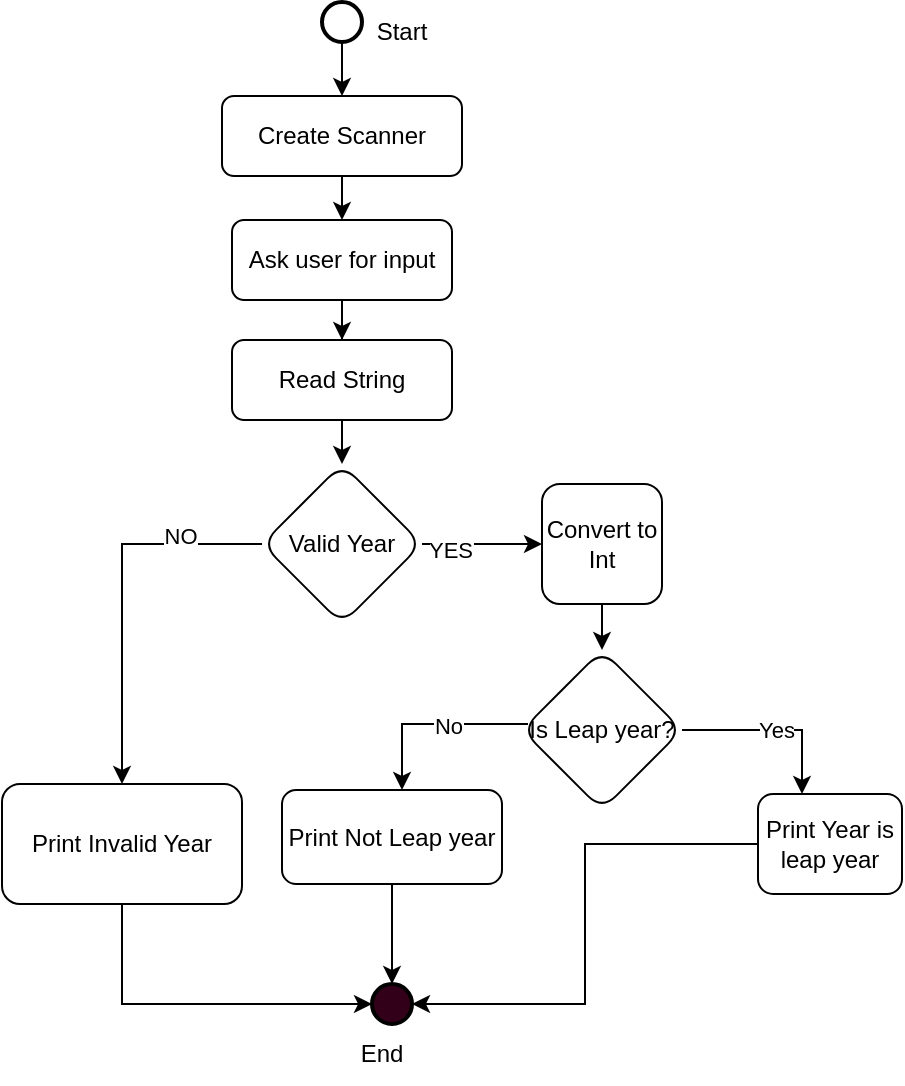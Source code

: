 <mxfile version="26.1.1" pages="13">
  <diagram id="C5RBs43oDa-KdzZeNtuy" name="LeapYear">
    <mxGraphModel dx="1114" dy="1027" grid="1" gridSize="10" guides="1" tooltips="1" connect="1" arrows="1" fold="1" page="1" pageScale="1" pageWidth="827" pageHeight="1169" math="0" shadow="0">
      <root>
        <mxCell id="WIyWlLk6GJQsqaUBKTNV-0" />
        <mxCell id="WIyWlLk6GJQsqaUBKTNV-1" parent="WIyWlLk6GJQsqaUBKTNV-0" />
        <mxCell id="17GDI0aY7E1wBAWV8OQr-2" value="" style="edgeStyle=orthogonalEdgeStyle;rounded=0;orthogonalLoop=1;jettySize=auto;html=1;" parent="WIyWlLk6GJQsqaUBKTNV-1" source="WIyWlLk6GJQsqaUBKTNV-3" target="17GDI0aY7E1wBAWV8OQr-1" edge="1">
          <mxGeometry relative="1" as="geometry" />
        </mxCell>
        <mxCell id="WIyWlLk6GJQsqaUBKTNV-3" value="Create Scanner" style="rounded=1;whiteSpace=wrap;html=1;fontSize=12;glass=0;strokeWidth=1;shadow=0;" parent="WIyWlLk6GJQsqaUBKTNV-1" vertex="1">
          <mxGeometry x="160" y="116" width="120" height="40" as="geometry" />
        </mxCell>
        <mxCell id="17GDI0aY7E1wBAWV8OQr-4" value="" style="edgeStyle=orthogonalEdgeStyle;rounded=0;orthogonalLoop=1;jettySize=auto;html=1;" parent="WIyWlLk6GJQsqaUBKTNV-1" source="17GDI0aY7E1wBAWV8OQr-1" target="17GDI0aY7E1wBAWV8OQr-3" edge="1">
          <mxGeometry relative="1" as="geometry" />
        </mxCell>
        <mxCell id="17GDI0aY7E1wBAWV8OQr-1" value="Ask user for input" style="whiteSpace=wrap;html=1;rounded=1;glass=0;strokeWidth=1;shadow=0;" parent="WIyWlLk6GJQsqaUBKTNV-1" vertex="1">
          <mxGeometry x="165" y="178" width="110" height="40" as="geometry" />
        </mxCell>
        <mxCell id="17GDI0aY7E1wBAWV8OQr-9" value="" style="edgeStyle=orthogonalEdgeStyle;rounded=0;orthogonalLoop=1;jettySize=auto;html=1;" parent="WIyWlLk6GJQsqaUBKTNV-1" source="17GDI0aY7E1wBAWV8OQr-3" target="17GDI0aY7E1wBAWV8OQr-8" edge="1">
          <mxGeometry relative="1" as="geometry" />
        </mxCell>
        <mxCell id="17GDI0aY7E1wBAWV8OQr-3" value="Read String" style="whiteSpace=wrap;html=1;rounded=1;glass=0;strokeWidth=1;shadow=0;" parent="WIyWlLk6GJQsqaUBKTNV-1" vertex="1">
          <mxGeometry x="165" y="238" width="110" height="40" as="geometry" />
        </mxCell>
        <mxCell id="17GDI0aY7E1wBAWV8OQr-12" value="" style="edgeStyle=orthogonalEdgeStyle;rounded=0;orthogonalLoop=1;jettySize=auto;html=1;" parent="WIyWlLk6GJQsqaUBKTNV-1" source="17GDI0aY7E1wBAWV8OQr-8" target="17GDI0aY7E1wBAWV8OQr-11" edge="1">
          <mxGeometry relative="1" as="geometry" />
        </mxCell>
        <mxCell id="17GDI0aY7E1wBAWV8OQr-13" value="NO" style="edgeLabel;html=1;align=center;verticalAlign=middle;resizable=0;points=[];" parent="17GDI0aY7E1wBAWV8OQr-12" vertex="1" connectable="0">
          <mxGeometry x="-0.562" y="-4" relative="1" as="geometry">
            <mxPoint as="offset" />
          </mxGeometry>
        </mxCell>
        <mxCell id="17GDI0aY7E1wBAWV8OQr-16" value="" style="edgeStyle=orthogonalEdgeStyle;rounded=0;orthogonalLoop=1;jettySize=auto;html=1;" parent="WIyWlLk6GJQsqaUBKTNV-1" source="17GDI0aY7E1wBAWV8OQr-8" target="17GDI0aY7E1wBAWV8OQr-15" edge="1">
          <mxGeometry relative="1" as="geometry" />
        </mxCell>
        <mxCell id="17GDI0aY7E1wBAWV8OQr-17" value="YES" style="edgeLabel;html=1;align=center;verticalAlign=middle;resizable=0;points=[];" parent="17GDI0aY7E1wBAWV8OQr-16" vertex="1" connectable="0">
          <mxGeometry x="-0.533" y="-3" relative="1" as="geometry">
            <mxPoint as="offset" />
          </mxGeometry>
        </mxCell>
        <mxCell id="17GDI0aY7E1wBAWV8OQr-8" value="Valid Year" style="rhombus;whiteSpace=wrap;html=1;rounded=1;glass=0;strokeWidth=1;shadow=0;" parent="WIyWlLk6GJQsqaUBKTNV-1" vertex="1">
          <mxGeometry x="180" y="300" width="80" height="80" as="geometry" />
        </mxCell>
        <mxCell id="17GDI0aY7E1wBAWV8OQr-28" value="" style="edgeStyle=orthogonalEdgeStyle;rounded=0;orthogonalLoop=1;jettySize=auto;html=1;entryX=0;entryY=0.5;entryDx=0;entryDy=0;entryPerimeter=0;" parent="WIyWlLk6GJQsqaUBKTNV-1" source="17GDI0aY7E1wBAWV8OQr-11" target="-Fn6U60IeZWVVcUqSJW9-2" edge="1">
          <mxGeometry relative="1" as="geometry">
            <Array as="points">
              <mxPoint x="110" y="570" />
            </Array>
            <mxPoint x="220" y="570" as="targetPoint" />
          </mxGeometry>
        </mxCell>
        <mxCell id="17GDI0aY7E1wBAWV8OQr-11" value="Print Invalid Year" style="whiteSpace=wrap;html=1;rounded=1;glass=0;strokeWidth=1;shadow=0;" parent="WIyWlLk6GJQsqaUBKTNV-1" vertex="1">
          <mxGeometry x="50" y="460" width="120" height="60" as="geometry" />
        </mxCell>
        <mxCell id="17GDI0aY7E1wBAWV8OQr-19" value="" style="edgeStyle=orthogonalEdgeStyle;rounded=0;orthogonalLoop=1;jettySize=auto;html=1;" parent="WIyWlLk6GJQsqaUBKTNV-1" source="17GDI0aY7E1wBAWV8OQr-15" target="17GDI0aY7E1wBAWV8OQr-18" edge="1">
          <mxGeometry relative="1" as="geometry" />
        </mxCell>
        <mxCell id="17GDI0aY7E1wBAWV8OQr-15" value="Convert to Int" style="whiteSpace=wrap;html=1;rounded=1;glass=0;strokeWidth=1;shadow=0;" parent="WIyWlLk6GJQsqaUBKTNV-1" vertex="1">
          <mxGeometry x="320" y="310" width="60" height="60" as="geometry" />
        </mxCell>
        <mxCell id="17GDI0aY7E1wBAWV8OQr-21" value="" style="edgeStyle=orthogonalEdgeStyle;rounded=0;orthogonalLoop=1;jettySize=auto;html=1;" parent="WIyWlLk6GJQsqaUBKTNV-1" source="17GDI0aY7E1wBAWV8OQr-18" target="17GDI0aY7E1wBAWV8OQr-20" edge="1">
          <mxGeometry relative="1" as="geometry">
            <Array as="points">
              <mxPoint x="450" y="433" />
            </Array>
          </mxGeometry>
        </mxCell>
        <mxCell id="17GDI0aY7E1wBAWV8OQr-32" value="Yes" style="edgeLabel;html=1;align=center;verticalAlign=middle;resizable=0;points=[];" parent="17GDI0aY7E1wBAWV8OQr-21" vertex="1" connectable="0">
          <mxGeometry x="0.022" relative="1" as="geometry">
            <mxPoint as="offset" />
          </mxGeometry>
        </mxCell>
        <mxCell id="17GDI0aY7E1wBAWV8OQr-25" value="" style="edgeStyle=orthogonalEdgeStyle;rounded=0;orthogonalLoop=1;jettySize=auto;html=1;" parent="WIyWlLk6GJQsqaUBKTNV-1" source="17GDI0aY7E1wBAWV8OQr-18" target="17GDI0aY7E1wBAWV8OQr-24" edge="1">
          <mxGeometry relative="1" as="geometry">
            <Array as="points">
              <mxPoint x="250" y="430" />
            </Array>
          </mxGeometry>
        </mxCell>
        <mxCell id="17GDI0aY7E1wBAWV8OQr-31" value="No" style="edgeLabel;html=1;align=center;verticalAlign=middle;resizable=0;points=[];" parent="17GDI0aY7E1wBAWV8OQr-25" vertex="1" connectable="0">
          <mxGeometry x="-0.167" y="1" relative="1" as="geometry">
            <mxPoint as="offset" />
          </mxGeometry>
        </mxCell>
        <mxCell id="17GDI0aY7E1wBAWV8OQr-18" value="Is Leap year?" style="rhombus;whiteSpace=wrap;html=1;rounded=1;glass=0;strokeWidth=1;shadow=0;" parent="WIyWlLk6GJQsqaUBKTNV-1" vertex="1">
          <mxGeometry x="310" y="393" width="80" height="80" as="geometry" />
        </mxCell>
        <mxCell id="17GDI0aY7E1wBAWV8OQr-30" style="edgeStyle=orthogonalEdgeStyle;rounded=0;orthogonalLoop=1;jettySize=auto;html=1;entryX=1;entryY=0.5;entryDx=0;entryDy=0;entryPerimeter=0;" parent="WIyWlLk6GJQsqaUBKTNV-1" source="17GDI0aY7E1wBAWV8OQr-20" target="-Fn6U60IeZWVVcUqSJW9-2" edge="1">
          <mxGeometry relative="1" as="geometry">
            <mxPoint x="340" y="570" as="targetPoint" />
          </mxGeometry>
        </mxCell>
        <mxCell id="17GDI0aY7E1wBAWV8OQr-20" value="Print Year is leap year" style="whiteSpace=wrap;html=1;rounded=1;glass=0;strokeWidth=1;shadow=0;" parent="WIyWlLk6GJQsqaUBKTNV-1" vertex="1">
          <mxGeometry x="428" y="465" width="72" height="50" as="geometry" />
        </mxCell>
        <mxCell id="17GDI0aY7E1wBAWV8OQr-24" value="Print Not Leap year" style="whiteSpace=wrap;html=1;rounded=1;glass=0;strokeWidth=1;shadow=0;" parent="WIyWlLk6GJQsqaUBKTNV-1" vertex="1">
          <mxGeometry x="190" y="463" width="110" height="47" as="geometry" />
        </mxCell>
        <mxCell id="17GDI0aY7E1wBAWV8OQr-29" style="edgeStyle=orthogonalEdgeStyle;rounded=0;orthogonalLoop=1;jettySize=auto;html=1;entryX=0.5;entryY=0;entryDx=0;entryDy=0;entryPerimeter=0;" parent="WIyWlLk6GJQsqaUBKTNV-1" source="17GDI0aY7E1wBAWV8OQr-24" target="-Fn6U60IeZWVVcUqSJW9-2" edge="1">
          <mxGeometry relative="1" as="geometry">
            <mxPoint x="270.04" y="544.02" as="targetPoint" />
          </mxGeometry>
        </mxCell>
        <mxCell id="-Fn6U60IeZWVVcUqSJW9-1" style="edgeStyle=orthogonalEdgeStyle;rounded=0;orthogonalLoop=1;jettySize=auto;html=1;" parent="WIyWlLk6GJQsqaUBKTNV-1" source="-Fn6U60IeZWVVcUqSJW9-0" target="WIyWlLk6GJQsqaUBKTNV-3" edge="1">
          <mxGeometry relative="1" as="geometry" />
        </mxCell>
        <mxCell id="-Fn6U60IeZWVVcUqSJW9-0" value="" style="strokeWidth=2;html=1;shape=mxgraph.flowchart.start_2;whiteSpace=wrap;" parent="WIyWlLk6GJQsqaUBKTNV-1" vertex="1">
          <mxGeometry x="210" y="69" width="20" height="20" as="geometry" />
        </mxCell>
        <mxCell id="-Fn6U60IeZWVVcUqSJW9-2" value="" style="strokeWidth=2;html=1;shape=mxgraph.flowchart.start_2;whiteSpace=wrap;fillColor=#33001A;" parent="WIyWlLk6GJQsqaUBKTNV-1" vertex="1">
          <mxGeometry x="235" y="560" width="20" height="20" as="geometry" />
        </mxCell>
        <mxCell id="Fu9Q-ULiTaCFDkgCvtCS-0" value="Start" style="text;html=1;align=center;verticalAlign=middle;whiteSpace=wrap;rounded=0;" vertex="1" parent="WIyWlLk6GJQsqaUBKTNV-1">
          <mxGeometry x="220" y="69" width="60" height="30" as="geometry" />
        </mxCell>
        <mxCell id="Fu9Q-ULiTaCFDkgCvtCS-1" value="End" style="text;html=1;align=center;verticalAlign=middle;whiteSpace=wrap;rounded=0;" vertex="1" parent="WIyWlLk6GJQsqaUBKTNV-1">
          <mxGeometry x="210" y="580" width="60" height="30" as="geometry" />
        </mxCell>
      </root>
    </mxGraphModel>
  </diagram>
  <diagram id="CkFpO7hGKLAMZkNI_6Ql" name="BinaryAdder">
    <mxGraphModel dx="1114" dy="1027" grid="1" gridSize="10" guides="1" tooltips="1" connect="1" arrows="1" fold="1" page="1" pageScale="1" pageWidth="850" pageHeight="1100" math="0" shadow="0">
      <root>
        <mxCell id="0" />
        <mxCell id="1" parent="0" />
        <mxCell id="ofO39vBduhG7NpNQfD9H-4" style="edgeStyle=orthogonalEdgeStyle;rounded=0;orthogonalLoop=1;jettySize=auto;html=1;" parent="1" source="ofO39vBduhG7NpNQfD9H-1" target="ofO39vBduhG7NpNQfD9H-3" edge="1">
          <mxGeometry relative="1" as="geometry" />
        </mxCell>
        <mxCell id="ofO39vBduhG7NpNQfD9H-1" value="" style="strokeWidth=2;html=1;shape=mxgraph.flowchart.start_2;whiteSpace=wrap;" parent="1" vertex="1">
          <mxGeometry x="210" y="69" width="20" height="20" as="geometry" />
        </mxCell>
        <mxCell id="ofO39vBduhG7NpNQfD9H-2" value="" style="strokeWidth=2;html=1;shape=mxgraph.flowchart.start_2;whiteSpace=wrap;fillColor=#33001A;" parent="1" vertex="1">
          <mxGeometry x="145" y="725" width="20" height="20" as="geometry" />
        </mxCell>
        <mxCell id="ofO39vBduhG7NpNQfD9H-8" value="" style="edgeStyle=orthogonalEdgeStyle;rounded=0;orthogonalLoop=1;jettySize=auto;html=1;" parent="1" source="ofO39vBduhG7NpNQfD9H-3" target="ofO39vBduhG7NpNQfD9H-7" edge="1">
          <mxGeometry relative="1" as="geometry" />
        </mxCell>
        <mxCell id="ofO39vBduhG7NpNQfD9H-3" value="Create Scanner Object" style="rounded=1;whiteSpace=wrap;html=1;" parent="1" vertex="1">
          <mxGeometry x="180" y="130" width="80" height="40" as="geometry" />
        </mxCell>
        <mxCell id="ofO39vBduhG7NpNQfD9H-11" value="" style="edgeStyle=orthogonalEdgeStyle;rounded=0;orthogonalLoop=1;jettySize=auto;html=1;" parent="1" source="ofO39vBduhG7NpNQfD9H-7" target="ofO39vBduhG7NpNQfD9H-10" edge="1">
          <mxGeometry relative="1" as="geometry" />
        </mxCell>
        <mxCell id="ofO39vBduhG7NpNQfD9H-7" value="Print &quot;Enter first Binary number&quot;" style="whiteSpace=wrap;html=1;rounded=1;" parent="1" vertex="1">
          <mxGeometry x="165" y="210" width="110" height="40" as="geometry" />
        </mxCell>
        <mxCell id="ofO39vBduhG7NpNQfD9H-13" value="" style="edgeStyle=orthogonalEdgeStyle;rounded=0;orthogonalLoop=1;jettySize=auto;html=1;" parent="1" source="ofO39vBduhG7NpNQfD9H-10" target="ofO39vBduhG7NpNQfD9H-12" edge="1">
          <mxGeometry relative="1" as="geometry" />
        </mxCell>
        <mxCell id="ofO39vBduhG7NpNQfD9H-10" value="Read number" style="whiteSpace=wrap;html=1;rounded=1;" parent="1" vertex="1">
          <mxGeometry x="175" y="282" width="90" height="20" as="geometry" />
        </mxCell>
        <mxCell id="ofO39vBduhG7NpNQfD9H-15" value="" style="edgeStyle=orthogonalEdgeStyle;rounded=0;orthogonalLoop=1;jettySize=auto;html=1;" parent="1" source="ofO39vBduhG7NpNQfD9H-12" target="ofO39vBduhG7NpNQfD9H-14" edge="1">
          <mxGeometry relative="1" as="geometry" />
        </mxCell>
        <mxCell id="ofO39vBduhG7NpNQfD9H-18" value="NO" style="edgeLabel;html=1;align=center;verticalAlign=middle;resizable=0;points=[];" parent="ofO39vBduhG7NpNQfD9H-15" vertex="1" connectable="0">
          <mxGeometry x="-0.122" y="1" relative="1" as="geometry">
            <mxPoint as="offset" />
          </mxGeometry>
        </mxCell>
        <mxCell id="ofO39vBduhG7NpNQfD9H-17" value="" style="edgeStyle=orthogonalEdgeStyle;rounded=0;orthogonalLoop=1;jettySize=auto;html=1;" parent="1" source="ofO39vBduhG7NpNQfD9H-12" target="ofO39vBduhG7NpNQfD9H-16" edge="1">
          <mxGeometry relative="1" as="geometry" />
        </mxCell>
        <mxCell id="ofO39vBduhG7NpNQfD9H-19" value="YES" style="edgeLabel;html=1;align=center;verticalAlign=middle;resizable=0;points=[];" parent="ofO39vBduhG7NpNQfD9H-17" vertex="1" connectable="0">
          <mxGeometry x="-0.261" relative="1" as="geometry">
            <mxPoint as="offset" />
          </mxGeometry>
        </mxCell>
        <mxCell id="ofO39vBduhG7NpNQfD9H-12" value="is binary1 valid" style="rhombus;whiteSpace=wrap;html=1;rounded=1;" parent="1" vertex="1">
          <mxGeometry x="185" y="333" width="70" height="58" as="geometry" />
        </mxCell>
        <mxCell id="ofO39vBduhG7NpNQfD9H-14" value="Print Invalid number" style="whiteSpace=wrap;html=1;rounded=1;" parent="1" vertex="1">
          <mxGeometry x="76" y="338" width="70" height="48" as="geometry" />
        </mxCell>
        <mxCell id="ofO39vBduhG7NpNQfD9H-21" value="" style="edgeStyle=orthogonalEdgeStyle;rounded=0;orthogonalLoop=1;jettySize=auto;html=1;" parent="1" source="ofO39vBduhG7NpNQfD9H-16" target="ofO39vBduhG7NpNQfD9H-20" edge="1">
          <mxGeometry relative="1" as="geometry" />
        </mxCell>
        <mxCell id="ofO39vBduhG7NpNQfD9H-16" value="Ask for second number" style="whiteSpace=wrap;html=1;rounded=1;" parent="1" vertex="1">
          <mxGeometry x="301" y="343" width="90" height="38" as="geometry" />
        </mxCell>
        <mxCell id="ofO39vBduhG7NpNQfD9H-23" value="" style="edgeStyle=orthogonalEdgeStyle;rounded=0;orthogonalLoop=1;jettySize=auto;html=1;" parent="1" source="ofO39vBduhG7NpNQfD9H-20" target="ofO39vBduhG7NpNQfD9H-22" edge="1">
          <mxGeometry relative="1" as="geometry" />
        </mxCell>
        <mxCell id="ofO39vBduhG7NpNQfD9H-20" value="Read number" style="whiteSpace=wrap;html=1;rounded=1;" parent="1" vertex="1">
          <mxGeometry x="304" y="418" width="84" height="20" as="geometry" />
        </mxCell>
        <mxCell id="ofO39vBduhG7NpNQfD9H-25" style="edgeStyle=orthogonalEdgeStyle;rounded=0;orthogonalLoop=1;jettySize=auto;html=1;entryX=0.5;entryY=1;entryDx=0;entryDy=0;exitX=0;exitY=0.5;exitDx=0;exitDy=0;" parent="1" source="ofO39vBduhG7NpNQfD9H-22" edge="1">
          <mxGeometry relative="1" as="geometry">
            <mxPoint x="330" y="486" as="sourcePoint" />
            <mxPoint x="132" y="386" as="targetPoint" />
          </mxGeometry>
        </mxCell>
        <mxCell id="ofO39vBduhG7NpNQfD9H-26" value="NO" style="edgeLabel;html=1;align=center;verticalAlign=middle;resizable=0;points=[];" parent="ofO39vBduhG7NpNQfD9H-25" vertex="1" connectable="0">
          <mxGeometry x="0.195" y="-3" relative="1" as="geometry">
            <mxPoint as="offset" />
          </mxGeometry>
        </mxCell>
        <mxCell id="ofO39vBduhG7NpNQfD9H-28" value="" style="edgeStyle=orthogonalEdgeStyle;rounded=0;orthogonalLoop=1;jettySize=auto;html=1;" parent="1" source="ofO39vBduhG7NpNQfD9H-22" target="ofO39vBduhG7NpNQfD9H-27" edge="1">
          <mxGeometry relative="1" as="geometry" />
        </mxCell>
        <mxCell id="ofO39vBduhG7NpNQfD9H-31" value="YES" style="edgeLabel;html=1;align=center;verticalAlign=middle;resizable=0;points=[];" parent="ofO39vBduhG7NpNQfD9H-28" vertex="1" connectable="0">
          <mxGeometry x="0.333" relative="1" as="geometry">
            <mxPoint as="offset" />
          </mxGeometry>
        </mxCell>
        <mxCell id="ofO39vBduhG7NpNQfD9H-22" value="is binary2 valid" style="rhombus;whiteSpace=wrap;html=1;rounded=1;" parent="1" vertex="1">
          <mxGeometry x="309" y="460" width="74" height="52" as="geometry" />
        </mxCell>
        <mxCell id="ofO39vBduhG7NpNQfD9H-30" value="" style="edgeStyle=orthogonalEdgeStyle;rounded=0;orthogonalLoop=1;jettySize=auto;html=1;" parent="1" source="ofO39vBduhG7NpNQfD9H-27" target="ofO39vBduhG7NpNQfD9H-29" edge="1">
          <mxGeometry relative="1" as="geometry" />
        </mxCell>
        <mxCell id="ofO39vBduhG7NpNQfD9H-27" value="Convert Numbers to decimal" style="whiteSpace=wrap;html=1;rounded=1;" parent="1" vertex="1">
          <mxGeometry x="294" y="544" width="104" height="32" as="geometry" />
        </mxCell>
        <mxCell id="ofO39vBduhG7NpNQfD9H-33" value="" style="edgeStyle=orthogonalEdgeStyle;rounded=0;orthogonalLoop=1;jettySize=auto;html=1;" parent="1" source="ofO39vBduhG7NpNQfD9H-29" target="ofO39vBduhG7NpNQfD9H-32" edge="1">
          <mxGeometry relative="1" as="geometry" />
        </mxCell>
        <mxCell id="ofO39vBduhG7NpNQfD9H-29" value="Add Decimals" style="whiteSpace=wrap;html=1;rounded=1;" parent="1" vertex="1">
          <mxGeometry x="294" y="608" width="104" height="28" as="geometry" />
        </mxCell>
        <mxCell id="ofO39vBduhG7NpNQfD9H-35" value="" style="edgeStyle=orthogonalEdgeStyle;rounded=0;orthogonalLoop=1;jettySize=auto;html=1;" parent="1" source="ofO39vBduhG7NpNQfD9H-32" target="ofO39vBduhG7NpNQfD9H-34" edge="1">
          <mxGeometry relative="1" as="geometry" />
        </mxCell>
        <mxCell id="ofO39vBduhG7NpNQfD9H-32" value="Convert decimal sum to binary" style="whiteSpace=wrap;html=1;rounded=1;" parent="1" vertex="1">
          <mxGeometry x="283" y="656" width="126" height="32" as="geometry" />
        </mxCell>
        <mxCell id="ofO39vBduhG7NpNQfD9H-40" style="edgeStyle=orthogonalEdgeStyle;rounded=0;orthogonalLoop=1;jettySize=auto;html=1;" parent="1" source="ofO39vBduhG7NpNQfD9H-34" target="ofO39vBduhG7NpNQfD9H-2" edge="1">
          <mxGeometry relative="1" as="geometry" />
        </mxCell>
        <mxCell id="ofO39vBduhG7NpNQfD9H-34" value="Print Decimal and Binary results" style="whiteSpace=wrap;html=1;rounded=1;" parent="1" vertex="1">
          <mxGeometry x="289" y="717" width="114" height="36" as="geometry" />
        </mxCell>
        <mxCell id="ofO39vBduhG7NpNQfD9H-41" style="edgeStyle=orthogonalEdgeStyle;rounded=0;orthogonalLoop=1;jettySize=auto;html=1;entryX=0.5;entryY=0;entryDx=0;entryDy=0;entryPerimeter=0;" parent="1" source="ofO39vBduhG7NpNQfD9H-14" target="ofO39vBduhG7NpNQfD9H-2" edge="1">
          <mxGeometry relative="1" as="geometry" />
        </mxCell>
        <mxCell id="KSejRzE3mY2GwHwk7w37-1" value="Start" style="text;html=1;align=center;verticalAlign=middle;whiteSpace=wrap;rounded=0;" vertex="1" parent="1">
          <mxGeometry x="229" y="64" width="60" height="30" as="geometry" />
        </mxCell>
        <mxCell id="VzMMe5NqdSalME8kh8es-1" value="End" style="text;html=1;align=center;verticalAlign=middle;whiteSpace=wrap;rounded=0;" vertex="1" parent="1">
          <mxGeometry x="150" y="700" width="60" height="30" as="geometry" />
        </mxCell>
      </root>
    </mxGraphModel>
  </diagram>
  <diagram id="cHp92qlcPdn0FbG1VnoF" name="PrintPatter1">
    <mxGraphModel dx="1114" dy="1027" grid="1" gridSize="10" guides="1" tooltips="1" connect="1" arrows="1" fold="1" page="1" pageScale="1" pageWidth="850" pageHeight="1100" math="0" shadow="0">
      <root>
        <mxCell id="0" />
        <mxCell id="1" parent="0" />
        <mxCell id="WEI6V0kziLhYrUo1Gvbf-1" value="" style="strokeWidth=2;html=1;shape=mxgraph.flowchart.start_2;whiteSpace=wrap;" parent="1" vertex="1">
          <mxGeometry x="210" y="120" width="20" height="20" as="geometry" />
        </mxCell>
        <mxCell id="WEI6V0kziLhYrUo1Gvbf-2" value="" style="strokeWidth=2;html=1;shape=mxgraph.flowchart.start_2;whiteSpace=wrap;fillColor=#33001A;" parent="1" vertex="1">
          <mxGeometry x="218" y="680" width="20" height="20" as="geometry" />
        </mxCell>
        <mxCell id="WEI6V0kziLhYrUo1Gvbf-14" style="edgeStyle=orthogonalEdgeStyle;rounded=0;orthogonalLoop=1;jettySize=auto;html=1;" parent="1" source="WEI6V0kziLhYrUo1Gvbf-4" target="WEI6V0kziLhYrUo1Gvbf-2" edge="1">
          <mxGeometry relative="1" as="geometry" />
        </mxCell>
        <mxCell id="WEI6V0kziLhYrUo1Gvbf-4" value="Loop for 5 Rows - i counter" style="rounded=1;whiteSpace=wrap;html=1;align=center;verticalAlign=top;" parent="1" vertex="1">
          <mxGeometry x="45" y="170" width="380" height="450" as="geometry" />
        </mxCell>
        <mxCell id="WEI6V0kziLhYrUo1Gvbf-12" style="edgeStyle=orthogonalEdgeStyle;rounded=0;orthogonalLoop=1;jettySize=auto;html=1;" parent="1" source="WEI6V0kziLhYrUo1Gvbf-5" target="WEI6V0kziLhYrUo1Gvbf-6" edge="1">
          <mxGeometry relative="1" as="geometry" />
        </mxCell>
        <mxCell id="WEI6V0kziLhYrUo1Gvbf-5" value="Init empty row string" style="rounded=1;whiteSpace=wrap;html=1;" parent="1" vertex="1">
          <mxGeometry x="170" y="230" width="120" height="30" as="geometry" />
        </mxCell>
        <mxCell id="WEI6V0kziLhYrUo1Gvbf-9" value="" style="edgeStyle=orthogonalEdgeStyle;rounded=0;orthogonalLoop=1;jettySize=auto;html=1;" parent="1" source="WEI6V0kziLhYrUo1Gvbf-6" target="WEI6V0kziLhYrUo1Gvbf-8" edge="1">
          <mxGeometry relative="1" as="geometry" />
        </mxCell>
        <mxCell id="WEI6V0kziLhYrUo1Gvbf-6" value="Reverse Loop for 5 rows" style="rounded=1;whiteSpace=wrap;html=1;verticalAlign=top;" parent="1" vertex="1">
          <mxGeometry x="140" y="280" width="180" height="130" as="geometry" />
        </mxCell>
        <mxCell id="WEI6V0kziLhYrUo1Gvbf-7" value="append spaces determined by outer loop counter" style="rounded=1;whiteSpace=wrap;html=1;" parent="1" vertex="1">
          <mxGeometry x="168" y="323" width="120" height="60" as="geometry" />
        </mxCell>
        <mxCell id="WEI6V0kziLhYrUo1Gvbf-8" value="star loop" style="whiteSpace=wrap;html=1;verticalAlign=top;rounded=1;" parent="1" vertex="1">
          <mxGeometry x="145" y="457" width="170" height="110" as="geometry" />
        </mxCell>
        <mxCell id="WEI6V0kziLhYrUo1Gvbf-10" value="Append i *&#39;s based on outer i loop counter" style="rounded=1;whiteSpace=wrap;html=1;" parent="1" vertex="1">
          <mxGeometry x="170" y="490" width="120" height="60" as="geometry" />
        </mxCell>
        <mxCell id="WEI6V0kziLhYrUo1Gvbf-11" style="edgeStyle=orthogonalEdgeStyle;rounded=0;orthogonalLoop=1;jettySize=auto;html=1;entryX=0.417;entryY=0.067;entryDx=0;entryDy=0;entryPerimeter=0;" parent="1" source="WEI6V0kziLhYrUo1Gvbf-4" target="WEI6V0kziLhYrUo1Gvbf-5" edge="1">
          <mxGeometry relative="1" as="geometry">
            <Array as="points">
              <mxPoint x="240" y="210" />
              <mxPoint x="240" y="210" />
            </Array>
          </mxGeometry>
        </mxCell>
        <mxCell id="WEI6V0kziLhYrUo1Gvbf-13" style="edgeStyle=orthogonalEdgeStyle;rounded=0;orthogonalLoop=1;jettySize=auto;html=1;entryX=0.526;entryY=0.993;entryDx=0;entryDy=0;entryPerimeter=0;" parent="1" source="WEI6V0kziLhYrUo1Gvbf-8" target="WEI6V0kziLhYrUo1Gvbf-4" edge="1">
          <mxGeometry relative="1" as="geometry">
            <Array as="points">
              <mxPoint x="230" y="580" />
              <mxPoint x="240" y="580" />
            </Array>
          </mxGeometry>
        </mxCell>
        <mxCell id="WEI6V0kziLhYrUo1Gvbf-15" style="edgeStyle=orthogonalEdgeStyle;rounded=0;orthogonalLoop=1;jettySize=auto;html=1;entryX=0.461;entryY=0;entryDx=0;entryDy=0;entryPerimeter=0;" parent="1" source="WEI6V0kziLhYrUo1Gvbf-1" target="WEI6V0kziLhYrUo1Gvbf-4" edge="1">
          <mxGeometry relative="1" as="geometry" />
        </mxCell>
        <mxCell id="WD-KbjlFVl0WmWJnqG9e-1" value="Start" style="text;html=1;align=center;verticalAlign=middle;whiteSpace=wrap;rounded=0;" vertex="1" parent="1">
          <mxGeometry x="228" y="120" width="60" height="30" as="geometry" />
        </mxCell>
        <mxCell id="3i4GOVLNwC3jpt5YrDRY-1" value="End" style="text;html=1;align=center;verticalAlign=middle;whiteSpace=wrap;rounded=0;" vertex="1" parent="1">
          <mxGeometry x="230" y="670" width="60" height="30" as="geometry" />
        </mxCell>
      </root>
    </mxGraphModel>
  </diagram>
  <diagram id="MF8IvIlOY1S4lssRktF1" name="Pattern2">
    <mxGraphModel dx="1114" dy="1027" grid="1" gridSize="10" guides="1" tooltips="1" connect="1" arrows="1" fold="1" page="1" pageScale="1" pageWidth="850" pageHeight="1100" math="0" shadow="0">
      <root>
        <mxCell id="0" />
        <mxCell id="1" parent="0" />
        <mxCell id="_hIeyHKadHRrRqo0eRcP-25" style="edgeStyle=orthogonalEdgeStyle;rounded=0;orthogonalLoop=1;jettySize=auto;html=1;" edge="1" parent="1" source="BqK_zzm3K9uMgqhLt1VV-1" target="_hIeyHKadHRrRqo0eRcP-1">
          <mxGeometry relative="1" as="geometry" />
        </mxCell>
        <mxCell id="BqK_zzm3K9uMgqhLt1VV-1" value="" style="strokeWidth=2;html=1;shape=mxgraph.flowchart.start_2;whiteSpace=wrap;" parent="1" vertex="1">
          <mxGeometry x="205.5" y="139" width="20" height="20" as="geometry" />
        </mxCell>
        <mxCell id="BqK_zzm3K9uMgqhLt1VV-2" value="" style="strokeWidth=2;html=1;shape=mxgraph.flowchart.start_2;whiteSpace=wrap;fillColor=#33001A;" parent="1" vertex="1">
          <mxGeometry x="212" y="822" width="20" height="20" as="geometry" />
        </mxCell>
        <mxCell id="_hIeyHKadHRrRqo0eRcP-3" value="" style="edgeStyle=orthogonalEdgeStyle;rounded=0;orthogonalLoop=1;jettySize=auto;html=1;" edge="1" parent="1" source="_hIeyHKadHRrRqo0eRcP-1" target="_hIeyHKadHRrRqo0eRcP-2">
          <mxGeometry relative="1" as="geometry" />
        </mxCell>
        <mxCell id="_hIeyHKadHRrRqo0eRcP-1" value="Get number of rows from user" style="rounded=1;whiteSpace=wrap;html=1;" vertex="1" parent="1">
          <mxGeometry x="160.5" y="181" width="110" height="50" as="geometry" />
        </mxCell>
        <mxCell id="_hIeyHKadHRrRqo0eRcP-6" value="" style="edgeStyle=orthogonalEdgeStyle;rounded=0;orthogonalLoop=1;jettySize=auto;html=1;" edge="1" parent="1" source="_hIeyHKadHRrRqo0eRcP-2" target="_hIeyHKadHRrRqo0eRcP-5">
          <mxGeometry relative="1" as="geometry" />
        </mxCell>
        <mxCell id="_hIeyHKadHRrRqo0eRcP-10" value="NO" style="edgeLabel;html=1;align=center;verticalAlign=middle;resizable=0;points=[];" vertex="1" connectable="0" parent="_hIeyHKadHRrRqo0eRcP-6">
          <mxGeometry x="-0.4" y="-1" relative="1" as="geometry">
            <mxPoint as="offset" />
          </mxGeometry>
        </mxCell>
        <mxCell id="_hIeyHKadHRrRqo0eRcP-9" value="" style="edgeStyle=orthogonalEdgeStyle;rounded=0;orthogonalLoop=1;jettySize=auto;html=1;" edge="1" parent="1" source="_hIeyHKadHRrRqo0eRcP-2" target="_hIeyHKadHRrRqo0eRcP-8">
          <mxGeometry relative="1" as="geometry" />
        </mxCell>
        <mxCell id="_hIeyHKadHRrRqo0eRcP-11" value="YES" style="edgeLabel;html=1;align=center;verticalAlign=middle;resizable=0;points=[];" vertex="1" connectable="0" parent="_hIeyHKadHRrRqo0eRcP-9">
          <mxGeometry x="0.094" y="1" relative="1" as="geometry">
            <mxPoint y="1" as="offset" />
          </mxGeometry>
        </mxCell>
        <mxCell id="_hIeyHKadHRrRqo0eRcP-2" value="is odd?" style="rhombus;whiteSpace=wrap;html=1;rounded=1;" vertex="1" parent="1">
          <mxGeometry x="175" y="259" width="80" height="80" as="geometry" />
        </mxCell>
        <mxCell id="_hIeyHKadHRrRqo0eRcP-12" style="edgeStyle=orthogonalEdgeStyle;rounded=0;orthogonalLoop=1;jettySize=auto;html=1;entryX=1;entryY=0.75;entryDx=0;entryDy=0;" edge="1" parent="1" source="_hIeyHKadHRrRqo0eRcP-5" target="_hIeyHKadHRrRqo0eRcP-8">
          <mxGeometry relative="1" as="geometry">
            <Array as="points">
              <mxPoint x="375" y="388" />
            </Array>
          </mxGeometry>
        </mxCell>
        <mxCell id="_hIeyHKadHRrRqo0eRcP-5" value="add 1, and inform user of oddness requirement" style="whiteSpace=wrap;html=1;rounded=1;" vertex="1" parent="1">
          <mxGeometry x="315" y="269" width="120" height="60" as="geometry" />
        </mxCell>
        <mxCell id="_hIeyHKadHRrRqo0eRcP-8" value="Calc midpoint" style="whiteSpace=wrap;html=1;rounded=1;" vertex="1" parent="1">
          <mxGeometry x="163" y="369" width="105" height="25" as="geometry" />
        </mxCell>
        <mxCell id="_hIeyHKadHRrRqo0eRcP-14" value="Do Top Half of Diamond/&amp;nbsp;&lt;div&gt;LOOP: For each row&lt;/div&gt;" style="rounded=1;whiteSpace=wrap;html=1;verticalAlign=top;" vertex="1" parent="1">
          <mxGeometry x="111.5" y="430" width="207" height="170" as="geometry" />
        </mxCell>
        <mxCell id="_hIeyHKadHRrRqo0eRcP-17" value="" style="edgeStyle=orthogonalEdgeStyle;rounded=0;orthogonalLoop=1;jettySize=auto;html=1;" edge="1" parent="1" source="_hIeyHKadHRrRqo0eRcP-15" target="_hIeyHKadHRrRqo0eRcP-16">
          <mxGeometry relative="1" as="geometry" />
        </mxCell>
        <mxCell id="_hIeyHKadHRrRqo0eRcP-15" value="Add spaces to print string" style="rounded=1;whiteSpace=wrap;html=1;" vertex="1" parent="1">
          <mxGeometry x="162.5" y="480" width="105" height="40" as="geometry" />
        </mxCell>
        <mxCell id="_hIeyHKadHRrRqo0eRcP-16" value="Add Stars to print string" style="whiteSpace=wrap;html=1;rounded=1;" vertex="1" parent="1">
          <mxGeometry x="155.5" y="530" width="120" height="60" as="geometry" />
        </mxCell>
        <mxCell id="_hIeyHKadHRrRqo0eRcP-18" value="Do Top Half of Diamond/&amp;nbsp;&lt;div&gt;LOOP: For each row&lt;/div&gt;" style="rounded=1;whiteSpace=wrap;html=1;verticalAlign=top;" vertex="1" parent="1">
          <mxGeometry x="111.5" y="619" width="207" height="170" as="geometry" />
        </mxCell>
        <mxCell id="_hIeyHKadHRrRqo0eRcP-19" value="" style="edgeStyle=orthogonalEdgeStyle;rounded=0;orthogonalLoop=1;jettySize=auto;html=1;" edge="1" parent="1" source="_hIeyHKadHRrRqo0eRcP-20" target="_hIeyHKadHRrRqo0eRcP-21">
          <mxGeometry relative="1" as="geometry" />
        </mxCell>
        <mxCell id="_hIeyHKadHRrRqo0eRcP-20" value="Add spaces to print string" style="rounded=1;whiteSpace=wrap;html=1;" vertex="1" parent="1">
          <mxGeometry x="166.5" y="669" width="105" height="40" as="geometry" />
        </mxCell>
        <mxCell id="_hIeyHKadHRrRqo0eRcP-21" value="Add Stars to print string" style="whiteSpace=wrap;html=1;rounded=1;" vertex="1" parent="1">
          <mxGeometry x="159.5" y="719" width="120" height="60" as="geometry" />
        </mxCell>
        <mxCell id="_hIeyHKadHRrRqo0eRcP-22" style="edgeStyle=orthogonalEdgeStyle;rounded=0;orthogonalLoop=1;jettySize=auto;html=1;" edge="1" parent="1" source="_hIeyHKadHRrRqo0eRcP-8" target="_hIeyHKadHRrRqo0eRcP-15">
          <mxGeometry relative="1" as="geometry" />
        </mxCell>
        <mxCell id="_hIeyHKadHRrRqo0eRcP-23" style="edgeStyle=orthogonalEdgeStyle;rounded=0;orthogonalLoop=1;jettySize=auto;html=1;" edge="1" parent="1">
          <mxGeometry relative="1" as="geometry">
            <mxPoint x="214" y="600" as="sourcePoint" />
            <mxPoint x="224" y="680" as="targetPoint" />
            <Array as="points">
              <mxPoint x="214" y="641" />
              <mxPoint x="224" y="641" />
            </Array>
          </mxGeometry>
        </mxCell>
        <mxCell id="_hIeyHKadHRrRqo0eRcP-24" style="edgeStyle=orthogonalEdgeStyle;rounded=0;orthogonalLoop=1;jettySize=auto;html=1;entryX=0.145;entryY=0.145;entryDx=0;entryDy=0;entryPerimeter=0;" edge="1" parent="1" source="_hIeyHKadHRrRqo0eRcP-18" target="BqK_zzm3K9uMgqhLt1VV-2">
          <mxGeometry relative="1" as="geometry" />
        </mxCell>
        <mxCell id="4ZhtmLYydSx_NFm6E7_e-1" value="Start" style="text;html=1;align=center;verticalAlign=middle;whiteSpace=wrap;rounded=0;" vertex="1" parent="1">
          <mxGeometry x="219.5" y="139" width="60" height="30" as="geometry" />
        </mxCell>
        <mxCell id="wGzskIP4ijXHfCK1huuT-1" value="End" style="text;html=1;align=center;verticalAlign=middle;whiteSpace=wrap;rounded=0;" vertex="1" parent="1">
          <mxGeometry x="215.5" y="810" width="60" height="30" as="geometry" />
        </mxCell>
      </root>
    </mxGraphModel>
  </diagram>
  <diagram id="bdS49_77E4kGSeL068_Q" name="OrderNames">
    <mxGraphModel dx="1114" dy="1027" grid="1" gridSize="10" guides="1" tooltips="1" connect="1" arrows="1" fold="1" page="1" pageScale="1" pageWidth="850" pageHeight="1100" math="0" shadow="0">
      <root>
        <mxCell id="0" />
        <mxCell id="1" parent="0" />
        <mxCell id="ByIT04blX3ZEZ_RUUjlu-1" value="" style="strokeWidth=2;html=1;shape=mxgraph.flowchart.start_2;whiteSpace=wrap;" vertex="1" parent="1">
          <mxGeometry x="230" y="144" width="20" height="20" as="geometry" />
        </mxCell>
        <mxCell id="ByIT04blX3ZEZ_RUUjlu-2" value="" style="strokeWidth=2;html=1;shape=mxgraph.flowchart.start_2;whiteSpace=wrap;fillColor=#33001A;" vertex="1" parent="1">
          <mxGeometry x="330" y="850" width="20" height="20" as="geometry" />
        </mxCell>
        <mxCell id="ByIT04blX3ZEZ_RUUjlu-3" value="Input Loop - 10 times" style="rounded=1;whiteSpace=wrap;html=1;verticalAlign=top;" vertex="1" parent="1">
          <mxGeometry x="120" y="217" width="240" height="240" as="geometry" />
        </mxCell>
        <mxCell id="ByIT04blX3ZEZ_RUUjlu-10" style="edgeStyle=orthogonalEdgeStyle;rounded=0;orthogonalLoop=1;jettySize=auto;html=1;" edge="1" parent="1" source="ByIT04blX3ZEZ_RUUjlu-4" target="ByIT04blX3ZEZ_RUUjlu-6">
          <mxGeometry relative="1" as="geometry" />
        </mxCell>
        <mxCell id="ByIT04blX3ZEZ_RUUjlu-4" value="Ask for name" style="rounded=1;whiteSpace=wrap;html=1;" vertex="1" parent="1">
          <mxGeometry x="190" y="257" width="100" height="30" as="geometry" />
        </mxCell>
        <mxCell id="ByIT04blX3ZEZ_RUUjlu-9" value="" style="edgeStyle=orthogonalEdgeStyle;rounded=0;orthogonalLoop=1;jettySize=auto;html=1;" edge="1" parent="1" source="ByIT04blX3ZEZ_RUUjlu-6" target="ByIT04blX3ZEZ_RUUjlu-8">
          <mxGeometry relative="1" as="geometry" />
        </mxCell>
        <mxCell id="ByIT04blX3ZEZ_RUUjlu-6" value="Store name in array" style="rounded=1;whiteSpace=wrap;html=1;" vertex="1" parent="1">
          <mxGeometry x="190" y="327" width="100" height="30" as="geometry" />
        </mxCell>
        <mxCell id="ByIT04blX3ZEZ_RUUjlu-11" style="edgeStyle=orthogonalEdgeStyle;rounded=0;orthogonalLoop=1;jettySize=auto;html=1;entryX=1;entryY=0.75;entryDx=0;entryDy=0;" edge="1" parent="1" source="ByIT04blX3ZEZ_RUUjlu-8" target="ByIT04blX3ZEZ_RUUjlu-4">
          <mxGeometry relative="1" as="geometry">
            <Array as="points">
              <mxPoint x="310" y="397" />
              <mxPoint x="310" y="280" />
            </Array>
          </mxGeometry>
        </mxCell>
        <mxCell id="ByIT04blX3ZEZ_RUUjlu-12" value="NO" style="edgeLabel;html=1;align=center;verticalAlign=middle;resizable=0;points=[];" vertex="1" connectable="0" parent="ByIT04blX3ZEZ_RUUjlu-11">
          <mxGeometry x="-0.388" y="2" relative="1" as="geometry">
            <mxPoint as="offset" />
          </mxGeometry>
        </mxCell>
        <mxCell id="ByIT04blX3ZEZ_RUUjlu-8" value="loop finishes?" style="rhombus;whiteSpace=wrap;html=1;rounded=1;" vertex="1" parent="1">
          <mxGeometry x="210" y="377" width="60" height="45" as="geometry" />
        </mxCell>
        <mxCell id="ByIT04blX3ZEZ_RUUjlu-14" value="Sort name array /&lt;div&gt;Loop for size of name array&lt;/div&gt;" style="rounded=1;whiteSpace=wrap;html=1;verticalAlign=top;" vertex="1" parent="1">
          <mxGeometry x="90" y="490" width="300" height="250" as="geometry" />
        </mxCell>
        <mxCell id="ByIT04blX3ZEZ_RUUjlu-20" value="" style="edgeStyle=orthogonalEdgeStyle;rounded=0;orthogonalLoop=1;jettySize=auto;html=1;" edge="1" parent="1" source="ByIT04blX3ZEZ_RUUjlu-18" target="ByIT04blX3ZEZ_RUUjlu-19">
          <mxGeometry relative="1" as="geometry" />
        </mxCell>
        <mxCell id="ByIT04blX3ZEZ_RUUjlu-18" value="Compare adjacent names" style="rounded=1;whiteSpace=wrap;html=1;" vertex="1" parent="1">
          <mxGeometry x="182.5" y="550" width="115" height="30" as="geometry" />
        </mxCell>
        <mxCell id="ByIT04blX3ZEZ_RUUjlu-15" style="edgeStyle=orthogonalEdgeStyle;rounded=0;orthogonalLoop=1;jettySize=auto;html=1;" edge="1" parent="1" source="ByIT04blX3ZEZ_RUUjlu-8" target="ByIT04blX3ZEZ_RUUjlu-18">
          <mxGeometry relative="1" as="geometry" />
        </mxCell>
        <mxCell id="ByIT04blX3ZEZ_RUUjlu-16" value="YES" style="edgeLabel;html=1;align=center;verticalAlign=middle;resizable=0;points=[];" vertex="1" connectable="0" parent="ByIT04blX3ZEZ_RUUjlu-15">
          <mxGeometry x="0.244" y="-3" relative="1" as="geometry">
            <mxPoint x="3" y="-72" as="offset" />
          </mxGeometry>
        </mxCell>
        <mxCell id="ByIT04blX3ZEZ_RUUjlu-23" value="" style="edgeStyle=orthogonalEdgeStyle;rounded=0;orthogonalLoop=1;jettySize=auto;html=1;" edge="1" parent="1" source="ByIT04blX3ZEZ_RUUjlu-19" target="ByIT04blX3ZEZ_RUUjlu-22">
          <mxGeometry relative="1" as="geometry" />
        </mxCell>
        <mxCell id="ByIT04blX3ZEZ_RUUjlu-24" value="NO" style="edgeLabel;html=1;align=center;verticalAlign=middle;resizable=0;points=[];" vertex="1" connectable="0" parent="ByIT04blX3ZEZ_RUUjlu-23">
          <mxGeometry x="-0.362" y="2" relative="1" as="geometry">
            <mxPoint as="offset" />
          </mxGeometry>
        </mxCell>
        <mxCell id="ByIT04blX3ZEZ_RUUjlu-26" value="" style="edgeStyle=orthogonalEdgeStyle;rounded=0;orthogonalLoop=1;jettySize=auto;html=1;" edge="1" parent="1" source="ByIT04blX3ZEZ_RUUjlu-19" target="ByIT04blX3ZEZ_RUUjlu-25">
          <mxGeometry relative="1" as="geometry" />
        </mxCell>
        <mxCell id="ByIT04blX3ZEZ_RUUjlu-19" value="in order" style="rhombus;whiteSpace=wrap;html=1;rounded=1;" vertex="1" parent="1">
          <mxGeometry x="215" y="598" width="50" height="45" as="geometry" />
        </mxCell>
        <mxCell id="ByIT04blX3ZEZ_RUUjlu-27" style="edgeStyle=orthogonalEdgeStyle;rounded=0;orthogonalLoop=1;jettySize=auto;html=1;" edge="1" parent="1" source="ByIT04blX3ZEZ_RUUjlu-22" target="ByIT04blX3ZEZ_RUUjlu-25">
          <mxGeometry relative="1" as="geometry" />
        </mxCell>
        <mxCell id="ByIT04blX3ZEZ_RUUjlu-22" value="Swap" style="whiteSpace=wrap;html=1;rounded=1;" vertex="1" parent="1">
          <mxGeometry x="120" y="659" width="60" height="30" as="geometry" />
        </mxCell>
        <mxCell id="ByIT04blX3ZEZ_RUUjlu-30" value="" style="edgeStyle=orthogonalEdgeStyle;rounded=0;orthogonalLoop=1;jettySize=auto;html=1;" edge="1" parent="1" source="ByIT04blX3ZEZ_RUUjlu-25" target="ByIT04blX3ZEZ_RUUjlu-29">
          <mxGeometry relative="1" as="geometry" />
        </mxCell>
        <mxCell id="ByIT04blX3ZEZ_RUUjlu-25" value="Increment walk counter" style="whiteSpace=wrap;html=1;rounded=1;" vertex="1" parent="1">
          <mxGeometry x="205" y="680" width="70" height="30.5" as="geometry" />
        </mxCell>
        <mxCell id="ByIT04blX3ZEZ_RUUjlu-32" value="" style="edgeStyle=orthogonalEdgeStyle;rounded=0;orthogonalLoop=1;jettySize=auto;html=1;" edge="1" parent="1" source="ByIT04blX3ZEZ_RUUjlu-29" target="ByIT04blX3ZEZ_RUUjlu-31">
          <mxGeometry relative="1" as="geometry" />
        </mxCell>
        <mxCell id="ByIT04blX3ZEZ_RUUjlu-35" value="YES" style="edgeLabel;html=1;align=center;verticalAlign=middle;resizable=0;points=[];" vertex="1" connectable="0" parent="ByIT04blX3ZEZ_RUUjlu-32">
          <mxGeometry x="0.305" y="4" relative="1" as="geometry">
            <mxPoint as="offset" />
          </mxGeometry>
        </mxCell>
        <mxCell id="ByIT04blX3ZEZ_RUUjlu-36" style="edgeStyle=orthogonalEdgeStyle;rounded=0;orthogonalLoop=1;jettySize=auto;html=1;" edge="1" parent="1" source="ByIT04blX3ZEZ_RUUjlu-29" target="ByIT04blX3ZEZ_RUUjlu-18">
          <mxGeometry relative="1" as="geometry">
            <Array as="points">
              <mxPoint x="340" y="565" />
            </Array>
          </mxGeometry>
        </mxCell>
        <mxCell id="ByIT04blX3ZEZ_RUUjlu-37" value="NO" style="edgeLabel;html=1;align=center;verticalAlign=middle;resizable=0;points=[];" vertex="1" connectable="0" parent="ByIT04blX3ZEZ_RUUjlu-36">
          <mxGeometry x="-0.425" y="-1" relative="1" as="geometry">
            <mxPoint as="offset" />
          </mxGeometry>
        </mxCell>
        <mxCell id="ByIT04blX3ZEZ_RUUjlu-29" value="end of array?" style="rhombus;whiteSpace=wrap;html=1;rounded=1;" vertex="1" parent="1">
          <mxGeometry x="320" y="677.63" width="40" height="35.25" as="geometry" />
        </mxCell>
        <mxCell id="ByIT04blX3ZEZ_RUUjlu-31" value="Print array" style="whiteSpace=wrap;html=1;rounded=1;" vertex="1" parent="1">
          <mxGeometry x="280" y="780.51" width="120" height="29.5" as="geometry" />
        </mxCell>
        <mxCell id="ByIT04blX3ZEZ_RUUjlu-38" style="edgeStyle=orthogonalEdgeStyle;rounded=0;orthogonalLoop=1;jettySize=auto;html=1;entryX=0.5;entryY=0;entryDx=0;entryDy=0;entryPerimeter=0;" edge="1" parent="1" source="ByIT04blX3ZEZ_RUUjlu-31" target="ByIT04blX3ZEZ_RUUjlu-2">
          <mxGeometry relative="1" as="geometry" />
        </mxCell>
        <mxCell id="ByIT04blX3ZEZ_RUUjlu-39" style="edgeStyle=orthogonalEdgeStyle;rounded=0;orthogonalLoop=1;jettySize=auto;html=1;" edge="1" parent="1" source="ByIT04blX3ZEZ_RUUjlu-1" target="ByIT04blX3ZEZ_RUUjlu-4">
          <mxGeometry relative="1" as="geometry" />
        </mxCell>
        <mxCell id="t3GGrHN-P-BIxtyb5nMN-3" value="Start" style="text;html=1;align=center;verticalAlign=middle;whiteSpace=wrap;rounded=0;" vertex="1" parent="1">
          <mxGeometry x="260" y="139" width="60" height="30" as="geometry" />
        </mxCell>
        <mxCell id="8jsow08st0uP-Vc0TSSN-1" value="End" style="text;html=1;align=center;verticalAlign=middle;whiteSpace=wrap;rounded=0;" vertex="1" parent="1">
          <mxGeometry x="275" y="845" width="60" height="30" as="geometry" />
        </mxCell>
      </root>
    </mxGraphModel>
  </diagram>
  <diagram id="AViTa4e33xeeJmID716V" name="Division">
    <mxGraphModel dx="1114" dy="1027" grid="1" gridSize="10" guides="1" tooltips="1" connect="1" arrows="1" fold="1" page="1" pageScale="1" pageWidth="850" pageHeight="1100" math="0" shadow="0">
      <root>
        <mxCell id="0" />
        <mxCell id="1" parent="0" />
        <mxCell id="dKlXduUKd48SjA6B7rCN-4" style="edgeStyle=orthogonalEdgeStyle;rounded=0;orthogonalLoop=1;jettySize=auto;html=1;entryX=0.5;entryY=0;entryDx=0;entryDy=0;" edge="1" parent="1" source="dKlXduUKd48SjA6B7rCN-1" target="dKlXduUKd48SjA6B7rCN-3">
          <mxGeometry relative="1" as="geometry" />
        </mxCell>
        <mxCell id="dKlXduUKd48SjA6B7rCN-1" value="" style="strokeWidth=2;html=1;shape=mxgraph.flowchart.start_2;whiteSpace=wrap;" vertex="1" parent="1">
          <mxGeometry x="380" y="98" width="20" height="20" as="geometry" />
        </mxCell>
        <mxCell id="dKlXduUKd48SjA6B7rCN-2" value="" style="strokeWidth=2;html=1;shape=mxgraph.flowchart.start_2;whiteSpace=wrap;fillColor=#33001A;" vertex="1" parent="1">
          <mxGeometry x="380" y="677" width="20" height="20" as="geometry" />
        </mxCell>
        <mxCell id="dKlXduUKd48SjA6B7rCN-6" value="" style="edgeStyle=orthogonalEdgeStyle;rounded=0;orthogonalLoop=1;jettySize=auto;html=1;" edge="1" parent="1" source="dKlXduUKd48SjA6B7rCN-3" target="dKlXduUKd48SjA6B7rCN-5">
          <mxGeometry relative="1" as="geometry" />
        </mxCell>
        <mxCell id="dKlXduUKd48SjA6B7rCN-3" value="Ask User for Numerator" style="rounded=1;whiteSpace=wrap;html=1;" vertex="1" parent="1">
          <mxGeometry x="340" y="154" width="100" height="40" as="geometry" />
        </mxCell>
        <mxCell id="dKlXduUKd48SjA6B7rCN-7" style="edgeStyle=orthogonalEdgeStyle;rounded=0;orthogonalLoop=1;jettySize=auto;html=1;entryX=1;entryY=0.25;entryDx=0;entryDy=0;" edge="1" parent="1" source="dKlXduUKd48SjA6B7rCN-5" target="dKlXduUKd48SjA6B7rCN-3">
          <mxGeometry relative="1" as="geometry">
            <Array as="points">
              <mxPoint x="460" y="260" />
              <mxPoint x="460" y="150" />
            </Array>
          </mxGeometry>
        </mxCell>
        <mxCell id="dKlXduUKd48SjA6B7rCN-8" value="NO" style="edgeLabel;html=1;align=center;verticalAlign=middle;resizable=0;points=[];" vertex="1" connectable="0" parent="dKlXduUKd48SjA6B7rCN-7">
          <mxGeometry x="-0.261" y="3" relative="1" as="geometry">
            <mxPoint as="offset" />
          </mxGeometry>
        </mxCell>
        <mxCell id="dKlXduUKd48SjA6B7rCN-15" style="edgeStyle=orthogonalEdgeStyle;rounded=0;orthogonalLoop=1;jettySize=auto;html=1;" edge="1" parent="1" source="dKlXduUKd48SjA6B7rCN-5" target="dKlXduUKd48SjA6B7rCN-13">
          <mxGeometry relative="1" as="geometry" />
        </mxCell>
        <mxCell id="dKlXduUKd48SjA6B7rCN-16" value="YES" style="edgeLabel;html=1;align=center;verticalAlign=middle;resizable=0;points=[];" vertex="1" connectable="0" parent="dKlXduUKd48SjA6B7rCN-15">
          <mxGeometry x="0.306" y="-1" relative="1" as="geometry">
            <mxPoint y="-2" as="offset" />
          </mxGeometry>
        </mxCell>
        <mxCell id="dKlXduUKd48SjA6B7rCN-5" value="is valid Numberator?" style="rhombus;whiteSpace=wrap;html=1;rounded=1;" vertex="1" parent="1">
          <mxGeometry x="350" y="219" width="80" height="80" as="geometry" />
        </mxCell>
        <mxCell id="dKlXduUKd48SjA6B7rCN-9" value="Has to be an int" style="shape=note;whiteSpace=wrap;html=1;backgroundOutline=1;darkOpacity=0.05;fillColor=#fff2cc;strokeColor=#d6b656;" vertex="1" parent="1">
          <mxGeometry x="210" y="160" width="100" height="50" as="geometry" />
        </mxCell>
        <mxCell id="dKlXduUKd48SjA6B7rCN-12" value="" style="endArrow=none;dashed=1;html=1;rounded=0;entryX=0.5;entryY=1;entryDx=0;entryDy=0;entryPerimeter=0;exitX=0;exitY=0;exitDx=0;exitDy=0;" edge="1" parent="1" source="dKlXduUKd48SjA6B7rCN-5" target="dKlXduUKd48SjA6B7rCN-9">
          <mxGeometry width="50" height="50" relative="1" as="geometry">
            <mxPoint x="180" y="320" as="sourcePoint" />
            <mxPoint x="230" y="270" as="targetPoint" />
          </mxGeometry>
        </mxCell>
        <mxCell id="dKlXduUKd48SjA6B7rCN-17" style="edgeStyle=orthogonalEdgeStyle;rounded=0;orthogonalLoop=1;jettySize=auto;html=1;" edge="1" parent="1" source="dKlXduUKd48SjA6B7rCN-13" target="dKlXduUKd48SjA6B7rCN-14">
          <mxGeometry relative="1" as="geometry" />
        </mxCell>
        <mxCell id="dKlXduUKd48SjA6B7rCN-13" value="Ask User for Denominator" style="rounded=1;whiteSpace=wrap;html=1;" vertex="1" parent="1">
          <mxGeometry x="340" y="328" width="100" height="40" as="geometry" />
        </mxCell>
        <mxCell id="dKlXduUKd48SjA6B7rCN-20" style="edgeStyle=orthogonalEdgeStyle;rounded=0;orthogonalLoop=1;jettySize=auto;html=1;entryX=1;entryY=0.5;entryDx=0;entryDy=0;" edge="1" parent="1">
          <mxGeometry relative="1" as="geometry">
            <mxPoint x="420" y="433" as="sourcePoint" />
            <mxPoint x="440" y="340" as="targetPoint" />
            <Array as="points">
              <mxPoint x="460" y="433" />
              <mxPoint x="460" y="340" />
            </Array>
          </mxGeometry>
        </mxCell>
        <mxCell id="dKlXduUKd48SjA6B7rCN-21" value="NO" style="edgeLabel;html=1;align=center;verticalAlign=middle;resizable=0;points=[];" vertex="1" connectable="0" parent="dKlXduUKd48SjA6B7rCN-20">
          <mxGeometry x="-0.329" y="3" relative="1" as="geometry">
            <mxPoint as="offset" />
          </mxGeometry>
        </mxCell>
        <mxCell id="dKlXduUKd48SjA6B7rCN-23" value="" style="edgeStyle=orthogonalEdgeStyle;rounded=0;orthogonalLoop=1;jettySize=auto;html=1;" edge="1" parent="1" source="dKlXduUKd48SjA6B7rCN-14" target="dKlXduUKd48SjA6B7rCN-22">
          <mxGeometry relative="1" as="geometry" />
        </mxCell>
        <mxCell id="dKlXduUKd48SjA6B7rCN-14" value="is valid Numberator?" style="rhombus;whiteSpace=wrap;html=1;rounded=1;" vertex="1" parent="1">
          <mxGeometry x="350" y="391" width="80" height="80" as="geometry" />
        </mxCell>
        <mxCell id="dKlXduUKd48SjA6B7rCN-18" value="Has to be an int&lt;div&gt;AND non-zeor&lt;/div&gt;" style="shape=note;whiteSpace=wrap;html=1;backgroundOutline=1;darkOpacity=0.05;fillColor=#fff2cc;strokeColor=#d6b656;" vertex="1" parent="1">
          <mxGeometry x="210" y="352" width="100" height="50" as="geometry" />
        </mxCell>
        <mxCell id="dKlXduUKd48SjA6B7rCN-19" value="" style="endArrow=none;dashed=1;html=1;rounded=0;entryX=0.5;entryY=1;entryDx=0;entryDy=0;entryPerimeter=0;exitX=0;exitY=0;exitDx=0;exitDy=0;" edge="1" parent="1" source="dKlXduUKd48SjA6B7rCN-14" target="dKlXduUKd48SjA6B7rCN-18">
          <mxGeometry width="50" height="50" relative="1" as="geometry">
            <mxPoint x="330" y="501" as="sourcePoint" />
            <mxPoint x="200" y="472" as="targetPoint" />
          </mxGeometry>
        </mxCell>
        <mxCell id="dKlXduUKd48SjA6B7rCN-29" value="" style="edgeStyle=orthogonalEdgeStyle;rounded=0;orthogonalLoop=1;jettySize=auto;html=1;" edge="1" parent="1" source="dKlXduUKd48SjA6B7rCN-22" target="dKlXduUKd48SjA6B7rCN-28">
          <mxGeometry relative="1" as="geometry" />
        </mxCell>
        <mxCell id="dKlXduUKd48SjA6B7rCN-22" value="Calculate Quotent" style="whiteSpace=wrap;html=1;rounded=1;" vertex="1" parent="1">
          <mxGeometry x="335" y="489" width="110" height="30" as="geometry" />
        </mxCell>
        <mxCell id="dKlXduUKd48SjA6B7rCN-31" value="" style="edgeStyle=orthogonalEdgeStyle;rounded=0;orthogonalLoop=1;jettySize=auto;html=1;" edge="1" parent="1" source="dKlXduUKd48SjA6B7rCN-28" target="dKlXduUKd48SjA6B7rCN-30">
          <mxGeometry relative="1" as="geometry" />
        </mxCell>
        <mxCell id="dKlXduUKd48SjA6B7rCN-28" value="Calculate Remainder" style="whiteSpace=wrap;html=1;rounded=1;" vertex="1" parent="1">
          <mxGeometry x="335" y="547" width="110" height="35" as="geometry" />
        </mxCell>
        <mxCell id="dKlXduUKd48SjA6B7rCN-32" style="edgeStyle=orthogonalEdgeStyle;rounded=0;orthogonalLoop=1;jettySize=auto;html=1;" edge="1" parent="1" source="dKlXduUKd48SjA6B7rCN-30" target="dKlXduUKd48SjA6B7rCN-2">
          <mxGeometry relative="1" as="geometry" />
        </mxCell>
        <mxCell id="dKlXduUKd48SjA6B7rCN-30" value="Print Results" style="whiteSpace=wrap;html=1;rounded=1;" vertex="1" parent="1">
          <mxGeometry x="340" y="612.5" width="100" height="27.5" as="geometry" />
        </mxCell>
        <mxCell id="hnDdvY27v1Ju0VZUsssR-1" value="Start" style="text;html=1;align=center;verticalAlign=middle;whiteSpace=wrap;rounded=0;" vertex="1" parent="1">
          <mxGeometry x="385" y="98" width="60" height="30" as="geometry" />
        </mxCell>
        <mxCell id="LtKXOwbSRach5C1qgo08-1" value="End" style="text;html=1;align=center;verticalAlign=middle;whiteSpace=wrap;rounded=0;" vertex="1" parent="1">
          <mxGeometry x="335" y="660" width="60" height="30" as="geometry" />
        </mxCell>
      </root>
    </mxGraphModel>
  </diagram>
  <diagram id="utC4wC_H1wqKT9MT_W4Y" name="PowerOf">
    <mxGraphModel dx="1114" dy="1027" grid="1" gridSize="10" guides="1" tooltips="1" connect="1" arrows="1" fold="1" page="1" pageScale="1" pageWidth="850" pageHeight="1100" math="0" shadow="0">
      <root>
        <mxCell id="0" />
        <mxCell id="1" parent="0" />
        <mxCell id="zQSEjISwe9ex3HFdEjy2-18" style="edgeStyle=orthogonalEdgeStyle;rounded=0;orthogonalLoop=1;jettySize=auto;html=1;entryX=0.5;entryY=0;entryDx=0;entryDy=0;" edge="1" parent="1" source="eDRqunIkd9-5Xzaoba4d-1" target="eDRqunIkd9-5Xzaoba4d-3">
          <mxGeometry relative="1" as="geometry" />
        </mxCell>
        <mxCell id="eDRqunIkd9-5Xzaoba4d-1" value="" style="strokeWidth=2;html=1;shape=mxgraph.flowchart.start_2;whiteSpace=wrap;" vertex="1" parent="1">
          <mxGeometry x="370" y="108" width="20" height="20" as="geometry" />
        </mxCell>
        <mxCell id="eDRqunIkd9-5Xzaoba4d-2" value="" style="strokeWidth=2;html=1;shape=mxgraph.flowchart.start_2;whiteSpace=wrap;fillColor=#33001A;" vertex="1" parent="1">
          <mxGeometry x="370" y="670" width="20" height="20" as="geometry" />
        </mxCell>
        <mxCell id="eDRqunIkd9-5Xzaoba4d-5" value="" style="edgeStyle=orthogonalEdgeStyle;rounded=0;orthogonalLoop=1;jettySize=auto;html=1;" edge="1" parent="1" source="eDRqunIkd9-5Xzaoba4d-3" target="eDRqunIkd9-5Xzaoba4d-4">
          <mxGeometry relative="1" as="geometry" />
        </mxCell>
        <mxCell id="eDRqunIkd9-5Xzaoba4d-3" value="Ask user for Base" style="rounded=1;whiteSpace=wrap;html=1;" vertex="1" parent="1">
          <mxGeometry x="335" y="168" width="90" height="30" as="geometry" />
        </mxCell>
        <mxCell id="eDRqunIkd9-5Xzaoba4d-6" style="edgeStyle=orthogonalEdgeStyle;rounded=0;orthogonalLoop=1;jettySize=auto;html=1;entryX=1;entryY=0.5;entryDx=0;entryDy=0;" edge="1" parent="1" source="eDRqunIkd9-5Xzaoba4d-4" target="eDRqunIkd9-5Xzaoba4d-3">
          <mxGeometry relative="1" as="geometry">
            <Array as="points">
              <mxPoint x="445" y="286" />
              <mxPoint x="445" y="183" />
            </Array>
          </mxGeometry>
        </mxCell>
        <mxCell id="eDRqunIkd9-5Xzaoba4d-7" value="NO" style="edgeLabel;html=1;align=center;verticalAlign=middle;resizable=0;points=[];" vertex="1" connectable="0" parent="eDRqunIkd9-5Xzaoba4d-6">
          <mxGeometry x="-0.329" y="-1" relative="1" as="geometry">
            <mxPoint y="1" as="offset" />
          </mxGeometry>
        </mxCell>
        <mxCell id="zQSEjISwe9ex3HFdEjy2-3" value="" style="edgeStyle=orthogonalEdgeStyle;rounded=0;orthogonalLoop=1;jettySize=auto;html=1;" edge="1" parent="1" source="eDRqunIkd9-5Xzaoba4d-4" target="zQSEjISwe9ex3HFdEjy2-2">
          <mxGeometry relative="1" as="geometry" />
        </mxCell>
        <mxCell id="eDRqunIkd9-5Xzaoba4d-4" value="is valid number" style="rhombus;whiteSpace=wrap;html=1;rounded=1;" vertex="1" parent="1">
          <mxGeometry x="340" y="253" width="80" height="65" as="geometry" />
        </mxCell>
        <mxCell id="QGVUGoW6p4RvkHFZc7Hb-1" value="Has to be an Int or Double" style="shape=note;whiteSpace=wrap;html=1;backgroundOutline=1;darkOpacity=0.05;fillColor=#fff2cc;strokeColor=#d6b656;" vertex="1" parent="1">
          <mxGeometry x="210" y="198" width="100" height="50" as="geometry" />
        </mxCell>
        <mxCell id="zQSEjISwe9ex3HFdEjy2-1" value="" style="endArrow=none;dashed=1;html=1;rounded=0;entryX=0.42;entryY=1.02;entryDx=0;entryDy=0;entryPerimeter=0;exitX=0;exitY=0;exitDx=0;exitDy=0;" edge="1" parent="1" source="eDRqunIkd9-5Xzaoba4d-4" target="QGVUGoW6p4RvkHFZc7Hb-1">
          <mxGeometry width="50" height="50" relative="1" as="geometry">
            <mxPoint x="370" y="277" as="sourcePoint" />
            <mxPoint x="260" y="248" as="targetPoint" />
          </mxGeometry>
        </mxCell>
        <mxCell id="zQSEjISwe9ex3HFdEjy2-5" value="" style="edgeStyle=orthogonalEdgeStyle;rounded=0;orthogonalLoop=1;jettySize=auto;html=1;" edge="1" parent="1" source="zQSEjISwe9ex3HFdEjy2-2" target="zQSEjISwe9ex3HFdEjy2-4">
          <mxGeometry relative="1" as="geometry" />
        </mxCell>
        <mxCell id="zQSEjISwe9ex3HFdEjy2-2" value="Ask User for Exponent" style="whiteSpace=wrap;html=1;rounded=1;" vertex="1" parent="1">
          <mxGeometry x="330" y="348.5" width="100" height="27.5" as="geometry" />
        </mxCell>
        <mxCell id="zQSEjISwe9ex3HFdEjy2-6" style="edgeStyle=orthogonalEdgeStyle;rounded=0;orthogonalLoop=1;jettySize=auto;html=1;entryX=1;entryY=0.75;entryDx=0;entryDy=0;" edge="1" parent="1" source="zQSEjISwe9ex3HFdEjy2-4" target="zQSEjISwe9ex3HFdEjy2-2">
          <mxGeometry relative="1" as="geometry">
            <Array as="points">
              <mxPoint x="450" y="450" />
              <mxPoint x="450" y="369" />
            </Array>
          </mxGeometry>
        </mxCell>
        <mxCell id="zQSEjISwe9ex3HFdEjy2-7" value="NO" style="edgeLabel;html=1;align=center;verticalAlign=middle;resizable=0;points=[];" vertex="1" connectable="0" parent="zQSEjISwe9ex3HFdEjy2-6">
          <mxGeometry x="-0.801" y="-3" relative="1" as="geometry">
            <mxPoint as="offset" />
          </mxGeometry>
        </mxCell>
        <mxCell id="zQSEjISwe9ex3HFdEjy2-12" value="" style="edgeStyle=orthogonalEdgeStyle;rounded=0;orthogonalLoop=1;jettySize=auto;html=1;" edge="1" parent="1" source="zQSEjISwe9ex3HFdEjy2-4" target="zQSEjISwe9ex3HFdEjy2-11">
          <mxGeometry relative="1" as="geometry" />
        </mxCell>
        <mxCell id="zQSEjISwe9ex3HFdEjy2-16" value="YES" style="edgeLabel;html=1;align=center;verticalAlign=middle;resizable=0;points=[];" vertex="1" connectable="0" parent="zQSEjISwe9ex3HFdEjy2-12">
          <mxGeometry x="0.096" y="-1" relative="1" as="geometry">
            <mxPoint as="offset" />
          </mxGeometry>
        </mxCell>
        <mxCell id="zQSEjISwe9ex3HFdEjy2-4" value="is valid Exponent?" style="rhombus;whiteSpace=wrap;html=1;rounded=1;" vertex="1" parent="1">
          <mxGeometry x="340" y="408.75" width="80" height="80" as="geometry" />
        </mxCell>
        <mxCell id="zQSEjISwe9ex3HFdEjy2-8" value="Validity =&amp;nbsp;&lt;div&gt;a) Int or Double&lt;/div&gt;&lt;div&gt;b) cannot have a root of a negative number&lt;/div&gt;" style="shape=note;whiteSpace=wrap;html=1;backgroundOutline=1;darkOpacity=0.05;fillColor=#fff2cc;strokeColor=#d6b656;" vertex="1" parent="1">
          <mxGeometry x="200" y="327.5" width="110" height="80" as="geometry" />
        </mxCell>
        <mxCell id="zQSEjISwe9ex3HFdEjy2-10" value="" style="endArrow=none;dashed=1;html=1;rounded=0;entryX=0.5;entryY=1;entryDx=0;entryDy=0;entryPerimeter=0;exitX=0;exitY=0;exitDx=0;exitDy=0;" edge="1" parent="1" source="zQSEjISwe9ex3HFdEjy2-4" target="zQSEjISwe9ex3HFdEjy2-8">
          <mxGeometry width="50" height="50" relative="1" as="geometry">
            <mxPoint x="348" y="510" as="sourcePoint" />
            <mxPoint x="240" y="490" as="targetPoint" />
          </mxGeometry>
        </mxCell>
        <mxCell id="zQSEjISwe9ex3HFdEjy2-15" value="" style="edgeStyle=orthogonalEdgeStyle;rounded=0;orthogonalLoop=1;jettySize=auto;html=1;" edge="1" parent="1" source="zQSEjISwe9ex3HFdEjy2-11" target="zQSEjISwe9ex3HFdEjy2-14">
          <mxGeometry relative="1" as="geometry" />
        </mxCell>
        <mxCell id="zQSEjISwe9ex3HFdEjy2-11" value="Calcuate Base^Exponent" style="whiteSpace=wrap;html=1;rounded=1;" vertex="1" parent="1">
          <mxGeometry x="325" y="519.75" width="110" height="41.25" as="geometry" />
        </mxCell>
        <mxCell id="zQSEjISwe9ex3HFdEjy2-17" style="edgeStyle=orthogonalEdgeStyle;rounded=0;orthogonalLoop=1;jettySize=auto;html=1;" edge="1" parent="1" source="zQSEjISwe9ex3HFdEjy2-14" target="eDRqunIkd9-5Xzaoba4d-2">
          <mxGeometry relative="1" as="geometry" />
        </mxCell>
        <mxCell id="zQSEjISwe9ex3HFdEjy2-14" value="Print Result" style="whiteSpace=wrap;html=1;rounded=1;" vertex="1" parent="1">
          <mxGeometry x="330" y="596.63" width="100" height="28.38" as="geometry" />
        </mxCell>
        <mxCell id="0yFcj41hvfLGjIJzsMEe-1" value="Start" style="text;html=1;align=center;verticalAlign=middle;whiteSpace=wrap;rounded=0;" vertex="1" parent="1">
          <mxGeometry x="380" y="108" width="60" height="30" as="geometry" />
        </mxCell>
        <mxCell id="1bJrG92Ff7nK7OvXIltF-1" value="End" style="text;html=1;align=center;verticalAlign=middle;whiteSpace=wrap;rounded=0;" vertex="1" parent="1">
          <mxGeometry x="325" y="660" width="60" height="30" as="geometry" />
        </mxCell>
      </root>
    </mxGraphModel>
  </diagram>
  <diagram id="m00Lplo7XXk-3fDPd3S8" name="MatrixAddition">
    <mxGraphModel dx="1114" dy="1027" grid="1" gridSize="10" guides="1" tooltips="1" connect="1" arrows="1" fold="1" page="1" pageScale="1" pageWidth="850" pageHeight="1100" math="0" shadow="0">
      <root>
        <mxCell id="0" />
        <mxCell id="1" parent="0" />
        <mxCell id="jQy_pq22wYLDE5qx9mSC-58" style="edgeStyle=orthogonalEdgeStyle;rounded=0;orthogonalLoop=1;jettySize=auto;html=1;entryX=0.5;entryY=0;entryDx=0;entryDy=0;" edge="1" parent="1" source="jQy_pq22wYLDE5qx9mSC-1" target="jQy_pq22wYLDE5qx9mSC-3">
          <mxGeometry relative="1" as="geometry" />
        </mxCell>
        <mxCell id="jQy_pq22wYLDE5qx9mSC-1" value="" style="strokeWidth=2;html=1;shape=mxgraph.flowchart.start_2;whiteSpace=wrap;" vertex="1" parent="1">
          <mxGeometry x="370" y="156" width="20" height="20" as="geometry" />
        </mxCell>
        <mxCell id="jQy_pq22wYLDE5qx9mSC-2" value="" style="strokeWidth=2;html=1;shape=mxgraph.flowchart.start_2;whiteSpace=wrap;fillColor=#33001A;" vertex="1" parent="1">
          <mxGeometry x="155" y="814" width="20" height="20" as="geometry" />
        </mxCell>
        <mxCell id="jQy_pq22wYLDE5qx9mSC-57" style="edgeStyle=orthogonalEdgeStyle;rounded=0;orthogonalLoop=1;jettySize=auto;html=1;" edge="1" parent="1" source="jQy_pq22wYLDE5qx9mSC-3" target="jQy_pq22wYLDE5qx9mSC-4">
          <mxGeometry relative="1" as="geometry" />
        </mxCell>
        <mxCell id="jQy_pq22wYLDE5qx9mSC-3" value="Create Matrix structures for 2 input and 1 result" style="rounded=1;whiteSpace=wrap;html=1;" vertex="1" parent="1">
          <mxGeometry x="320" y="201" width="120" height="60" as="geometry" />
        </mxCell>
        <mxCell id="jQy_pq22wYLDE5qx9mSC-43" style="edgeStyle=orthogonalEdgeStyle;rounded=0;orthogonalLoop=1;jettySize=auto;html=1;entryX=0.5;entryY=0;entryDx=0;entryDy=0;" edge="1" parent="1" source="jQy_pq22wYLDE5qx9mSC-4" target="jQy_pq22wYLDE5qx9mSC-24">
          <mxGeometry relative="1" as="geometry">
            <Array as="points">
              <mxPoint x="240" y="720" />
              <mxPoint x="390" y="720" />
              <mxPoint x="390" y="290" />
              <mxPoint x="540" y="290" />
            </Array>
          </mxGeometry>
        </mxCell>
        <mxCell id="jQy_pq22wYLDE5qx9mSC-4" value="Collect First Matrix Info from User" style="rounded=1;whiteSpace=wrap;html=1;verticalAlign=top;" vertex="1" parent="1">
          <mxGeometry x="120" y="300" width="240" height="360" as="geometry" />
        </mxCell>
        <mxCell id="jQy_pq22wYLDE5qx9mSC-9" value="" style="edgeStyle=orthogonalEdgeStyle;rounded=0;orthogonalLoop=1;jettySize=auto;html=1;" edge="1" parent="1" source="jQy_pq22wYLDE5qx9mSC-5" target="jQy_pq22wYLDE5qx9mSC-8">
          <mxGeometry relative="1" as="geometry" />
        </mxCell>
        <mxCell id="jQy_pq22wYLDE5qx9mSC-5" value="Prompt user for input" style="rounded=1;whiteSpace=wrap;html=1;" vertex="1" parent="1">
          <mxGeometry x="175" y="330" width="120" height="30" as="geometry" />
        </mxCell>
        <mxCell id="jQy_pq22wYLDE5qx9mSC-10" style="edgeStyle=orthogonalEdgeStyle;rounded=0;orthogonalLoop=1;jettySize=auto;html=1;entryX=1;entryY=0.75;entryDx=0;entryDy=0;" edge="1" parent="1" source="jQy_pq22wYLDE5qx9mSC-8" target="jQy_pq22wYLDE5qx9mSC-5">
          <mxGeometry relative="1" as="geometry">
            <Array as="points">
              <mxPoint x="330" y="410" />
              <mxPoint x="330" y="340" />
              <mxPoint x="295" y="340" />
            </Array>
          </mxGeometry>
        </mxCell>
        <mxCell id="jQy_pq22wYLDE5qx9mSC-11" value="NO" style="edgeLabel;html=1;align=center;verticalAlign=middle;resizable=0;points=[];" vertex="1" connectable="0" parent="jQy_pq22wYLDE5qx9mSC-10">
          <mxGeometry x="-0.642" relative="1" as="geometry">
            <mxPoint y="1" as="offset" />
          </mxGeometry>
        </mxCell>
        <mxCell id="jQy_pq22wYLDE5qx9mSC-13" value="" style="edgeStyle=orthogonalEdgeStyle;rounded=0;orthogonalLoop=1;jettySize=auto;html=1;" edge="1" parent="1" source="jQy_pq22wYLDE5qx9mSC-8" target="jQy_pq22wYLDE5qx9mSC-12">
          <mxGeometry relative="1" as="geometry" />
        </mxCell>
        <mxCell id="jQy_pq22wYLDE5qx9mSC-18" value="YES" style="edgeLabel;html=1;align=center;verticalAlign=middle;resizable=0;points=[];" vertex="1" connectable="0" parent="jQy_pq22wYLDE5qx9mSC-13">
          <mxGeometry x="-0.105" relative="1" as="geometry">
            <mxPoint as="offset" />
          </mxGeometry>
        </mxCell>
        <mxCell id="jQy_pq22wYLDE5qx9mSC-8" value="Is 3 items" style="rhombus;whiteSpace=wrap;html=1;rounded=1;" vertex="1" parent="1">
          <mxGeometry x="203" y="387" width="65" height="45" as="geometry" />
        </mxCell>
        <mxCell id="jQy_pq22wYLDE5qx9mSC-14" value="NO" style="edgeStyle=orthogonalEdgeStyle;rounded=0;orthogonalLoop=1;jettySize=auto;html=1;entryX=0;entryY=0.75;entryDx=0;entryDy=0;" edge="1" parent="1" source="jQy_pq22wYLDE5qx9mSC-12" target="jQy_pq22wYLDE5qx9mSC-5">
          <mxGeometry relative="1" as="geometry">
            <Array as="points">
              <mxPoint x="155" y="470" />
              <mxPoint x="155" y="353" />
            </Array>
          </mxGeometry>
        </mxCell>
        <mxCell id="jQy_pq22wYLDE5qx9mSC-17" value="" style="edgeStyle=orthogonalEdgeStyle;rounded=0;orthogonalLoop=1;jettySize=auto;html=1;" edge="1" parent="1" source="jQy_pq22wYLDE5qx9mSC-12" target="jQy_pq22wYLDE5qx9mSC-16">
          <mxGeometry relative="1" as="geometry" />
        </mxCell>
        <mxCell id="jQy_pq22wYLDE5qx9mSC-19" value="YES" style="edgeLabel;html=1;align=center;verticalAlign=middle;resizable=0;points=[];" vertex="1" connectable="0" parent="jQy_pq22wYLDE5qx9mSC-17">
          <mxGeometry x="-0.257" relative="1" as="geometry">
            <mxPoint y="2" as="offset" />
          </mxGeometry>
        </mxCell>
        <mxCell id="jQy_pq22wYLDE5qx9mSC-12" value="is Double/Float" style="rhombus;whiteSpace=wrap;html=1;rounded=1;" vertex="1" parent="1">
          <mxGeometry x="212.5" y="453.5" width="47.5" height="36.5" as="geometry" />
        </mxCell>
        <mxCell id="jQy_pq22wYLDE5qx9mSC-21" value="" style="edgeStyle=orthogonalEdgeStyle;rounded=0;orthogonalLoop=1;jettySize=auto;html=1;" edge="1" parent="1" source="jQy_pq22wYLDE5qx9mSC-16" target="jQy_pq22wYLDE5qx9mSC-20">
          <mxGeometry relative="1" as="geometry" />
        </mxCell>
        <mxCell id="jQy_pq22wYLDE5qx9mSC-16" value="Store Row in Matrix" style="whiteSpace=wrap;html=1;rounded=1;" vertex="1" parent="1">
          <mxGeometry x="184.25" y="522.25" width="103.75" height="31.75" as="geometry" />
        </mxCell>
        <mxCell id="jQy_pq22wYLDE5qx9mSC-22" style="edgeStyle=orthogonalEdgeStyle;rounded=0;orthogonalLoop=1;jettySize=auto;html=1;entryX=1;entryY=0.25;entryDx=0;entryDy=0;" edge="1" parent="1" source="jQy_pq22wYLDE5qx9mSC-20" target="jQy_pq22wYLDE5qx9mSC-5">
          <mxGeometry relative="1" as="geometry">
            <Array as="points">
              <mxPoint x="340" y="610" />
              <mxPoint x="340" y="338" />
            </Array>
          </mxGeometry>
        </mxCell>
        <mxCell id="jQy_pq22wYLDE5qx9mSC-23" value="NO" style="edgeLabel;html=1;align=center;verticalAlign=middle;resizable=0;points=[];" vertex="1" connectable="0" parent="jQy_pq22wYLDE5qx9mSC-22">
          <mxGeometry x="-0.705" y="-2" relative="1" as="geometry">
            <mxPoint as="offset" />
          </mxGeometry>
        </mxCell>
        <mxCell id="jQy_pq22wYLDE5qx9mSC-41" style="edgeStyle=orthogonalEdgeStyle;rounded=0;orthogonalLoop=1;jettySize=auto;html=1;entryX=0.5;entryY=1;entryDx=0;entryDy=0;" edge="1" parent="1" source="jQy_pq22wYLDE5qx9mSC-20" target="jQy_pq22wYLDE5qx9mSC-4">
          <mxGeometry relative="1" as="geometry" />
        </mxCell>
        <mxCell id="jQy_pq22wYLDE5qx9mSC-42" value="YES" style="edgeLabel;html=1;align=center;verticalAlign=middle;resizable=0;points=[];" vertex="1" connectable="0" parent="jQy_pq22wYLDE5qx9mSC-41">
          <mxGeometry x="0.513" y="2" relative="1" as="geometry">
            <mxPoint as="offset" />
          </mxGeometry>
        </mxCell>
        <mxCell id="jQy_pq22wYLDE5qx9mSC-20" value="Matrix Complete?" style="rhombus;whiteSpace=wrap;html=1;rounded=1;" vertex="1" parent="1">
          <mxGeometry x="214.31" y="590" width="43.88" height="40.13" as="geometry" />
        </mxCell>
        <mxCell id="jQy_pq22wYLDE5qx9mSC-24" value="Collect Second Matrix Info from User" style="rounded=1;whiteSpace=wrap;html=1;verticalAlign=top;" vertex="1" parent="1">
          <mxGeometry x="420" y="310" width="240" height="350" as="geometry" />
        </mxCell>
        <mxCell id="jQy_pq22wYLDE5qx9mSC-25" value="" style="edgeStyle=orthogonalEdgeStyle;rounded=0;orthogonalLoop=1;jettySize=auto;html=1;" edge="1" parent="1" source="jQy_pq22wYLDE5qx9mSC-26" target="jQy_pq22wYLDE5qx9mSC-31">
          <mxGeometry relative="1" as="geometry" />
        </mxCell>
        <mxCell id="jQy_pq22wYLDE5qx9mSC-26" value="Prompt user for input" style="rounded=1;whiteSpace=wrap;html=1;" vertex="1" parent="1">
          <mxGeometry x="475" y="340" width="120" height="30" as="geometry" />
        </mxCell>
        <mxCell id="jQy_pq22wYLDE5qx9mSC-27" style="edgeStyle=orthogonalEdgeStyle;rounded=0;orthogonalLoop=1;jettySize=auto;html=1;entryX=1;entryY=0.75;entryDx=0;entryDy=0;" edge="1" parent="1" source="jQy_pq22wYLDE5qx9mSC-31" target="jQy_pq22wYLDE5qx9mSC-26">
          <mxGeometry relative="1" as="geometry">
            <Array as="points">
              <mxPoint x="630" y="420" />
              <mxPoint x="630" y="350" />
              <mxPoint x="595" y="350" />
            </Array>
          </mxGeometry>
        </mxCell>
        <mxCell id="jQy_pq22wYLDE5qx9mSC-28" value="NO" style="edgeLabel;html=1;align=center;verticalAlign=middle;resizable=0;points=[];" vertex="1" connectable="0" parent="jQy_pq22wYLDE5qx9mSC-27">
          <mxGeometry x="-0.642" relative="1" as="geometry">
            <mxPoint y="1" as="offset" />
          </mxGeometry>
        </mxCell>
        <mxCell id="jQy_pq22wYLDE5qx9mSC-29" value="" style="edgeStyle=orthogonalEdgeStyle;rounded=0;orthogonalLoop=1;jettySize=auto;html=1;" edge="1" parent="1" source="jQy_pq22wYLDE5qx9mSC-31" target="jQy_pq22wYLDE5qx9mSC-35">
          <mxGeometry relative="1" as="geometry" />
        </mxCell>
        <mxCell id="jQy_pq22wYLDE5qx9mSC-30" value="YES" style="edgeLabel;html=1;align=center;verticalAlign=middle;resizable=0;points=[];" vertex="1" connectable="0" parent="jQy_pq22wYLDE5qx9mSC-29">
          <mxGeometry x="-0.105" relative="1" as="geometry">
            <mxPoint as="offset" />
          </mxGeometry>
        </mxCell>
        <mxCell id="jQy_pq22wYLDE5qx9mSC-31" value="Is 3 items" style="rhombus;whiteSpace=wrap;html=1;rounded=1;" vertex="1" parent="1">
          <mxGeometry x="503" y="397" width="65" height="45" as="geometry" />
        </mxCell>
        <mxCell id="jQy_pq22wYLDE5qx9mSC-32" value="NO" style="edgeStyle=orthogonalEdgeStyle;rounded=0;orthogonalLoop=1;jettySize=auto;html=1;entryX=0;entryY=0.75;entryDx=0;entryDy=0;" edge="1" parent="1" source="jQy_pq22wYLDE5qx9mSC-35" target="jQy_pq22wYLDE5qx9mSC-26">
          <mxGeometry relative="1" as="geometry">
            <Array as="points">
              <mxPoint x="455" y="480" />
              <mxPoint x="455" y="363" />
            </Array>
          </mxGeometry>
        </mxCell>
        <mxCell id="jQy_pq22wYLDE5qx9mSC-33" value="" style="edgeStyle=orthogonalEdgeStyle;rounded=0;orthogonalLoop=1;jettySize=auto;html=1;" edge="1" parent="1" source="jQy_pq22wYLDE5qx9mSC-35" target="jQy_pq22wYLDE5qx9mSC-37">
          <mxGeometry relative="1" as="geometry" />
        </mxCell>
        <mxCell id="jQy_pq22wYLDE5qx9mSC-34" value="YES" style="edgeLabel;html=1;align=center;verticalAlign=middle;resizable=0;points=[];" vertex="1" connectable="0" parent="jQy_pq22wYLDE5qx9mSC-33">
          <mxGeometry x="-0.257" relative="1" as="geometry">
            <mxPoint y="2" as="offset" />
          </mxGeometry>
        </mxCell>
        <mxCell id="jQy_pq22wYLDE5qx9mSC-35" value="is Double/Float" style="rhombus;whiteSpace=wrap;html=1;rounded=1;" vertex="1" parent="1">
          <mxGeometry x="512.5" y="463.5" width="47.5" height="36.5" as="geometry" />
        </mxCell>
        <mxCell id="jQy_pq22wYLDE5qx9mSC-36" value="" style="edgeStyle=orthogonalEdgeStyle;rounded=0;orthogonalLoop=1;jettySize=auto;html=1;" edge="1" parent="1" source="jQy_pq22wYLDE5qx9mSC-37" target="jQy_pq22wYLDE5qx9mSC-40">
          <mxGeometry relative="1" as="geometry" />
        </mxCell>
        <mxCell id="jQy_pq22wYLDE5qx9mSC-37" value="Store Row in Matrix" style="whiteSpace=wrap;html=1;rounded=1;" vertex="1" parent="1">
          <mxGeometry x="484.25" y="532.25" width="103.75" height="31.75" as="geometry" />
        </mxCell>
        <mxCell id="jQy_pq22wYLDE5qx9mSC-38" style="edgeStyle=orthogonalEdgeStyle;rounded=0;orthogonalLoop=1;jettySize=auto;html=1;entryX=1;entryY=0.25;entryDx=0;entryDy=0;" edge="1" parent="1" source="jQy_pq22wYLDE5qx9mSC-40" target="jQy_pq22wYLDE5qx9mSC-26">
          <mxGeometry relative="1" as="geometry">
            <Array as="points">
              <mxPoint x="640" y="620" />
              <mxPoint x="640" y="348" />
            </Array>
          </mxGeometry>
        </mxCell>
        <mxCell id="jQy_pq22wYLDE5qx9mSC-39" value="NO" style="edgeLabel;html=1;align=center;verticalAlign=middle;resizable=0;points=[];" vertex="1" connectable="0" parent="jQy_pq22wYLDE5qx9mSC-38">
          <mxGeometry x="-0.705" y="-2" relative="1" as="geometry">
            <mxPoint as="offset" />
          </mxGeometry>
        </mxCell>
        <mxCell id="jQy_pq22wYLDE5qx9mSC-51" style="edgeStyle=orthogonalEdgeStyle;rounded=0;orthogonalLoop=1;jettySize=auto;html=1;entryX=0.5;entryY=0;entryDx=0;entryDy=0;" edge="1" parent="1">
          <mxGeometry relative="1" as="geometry">
            <mxPoint x="533.3" y="640.084" as="sourcePoint" />
            <mxPoint x="537" y="704" as="targetPoint" />
            <Array as="points">
              <mxPoint x="533" y="673" />
              <mxPoint x="537" y="673" />
            </Array>
          </mxGeometry>
        </mxCell>
        <mxCell id="jQy_pq22wYLDE5qx9mSC-52" value="YES" style="edgeLabel;html=1;align=center;verticalAlign=middle;resizable=0;points=[];" vertex="1" connectable="0" parent="jQy_pq22wYLDE5qx9mSC-51">
          <mxGeometry x="0.527" y="2" relative="1" as="geometry">
            <mxPoint as="offset" />
          </mxGeometry>
        </mxCell>
        <mxCell id="jQy_pq22wYLDE5qx9mSC-40" value="Matrix Complete?" style="rhombus;whiteSpace=wrap;html=1;rounded=1;" vertex="1" parent="1">
          <mxGeometry x="514.31" y="600" width="43.88" height="40.13" as="geometry" />
        </mxCell>
        <mxCell id="jQy_pq22wYLDE5qx9mSC-50" value="" style="group" vertex="1" connectable="0" parent="1">
          <mxGeometry x="424" y="704" width="232" height="240" as="geometry" />
        </mxCell>
        <mxCell id="jQy_pq22wYLDE5qx9mSC-46" value="For Every Matrix Row" style="rounded=1;whiteSpace=wrap;html=1;verticalAlign=top;" vertex="1" parent="jQy_pq22wYLDE5qx9mSC-50">
          <mxGeometry width="232" height="240" as="geometry" />
        </mxCell>
        <mxCell id="jQy_pq22wYLDE5qx9mSC-49" value="For Every Matrix Column" style="rounded=1;whiteSpace=wrap;html=1;verticalAlign=top;" vertex="1" parent="jQy_pq22wYLDE5qx9mSC-50">
          <mxGeometry x="56" y="45" width="120" height="135" as="geometry" />
        </mxCell>
        <mxCell id="jQy_pq22wYLDE5qx9mSC-48" value="Add Cells and store in results matrix" style="rounded=1;whiteSpace=wrap;html=1;" vertex="1" parent="jQy_pq22wYLDE5qx9mSC-50">
          <mxGeometry x="81" y="100" width="70" height="60" as="geometry" />
        </mxCell>
        <mxCell id="jQy_pq22wYLDE5qx9mSC-54" value="Print Results" style="whiteSpace=wrap;html=1;verticalAlign=top;rounded=1;" vertex="1" parent="1">
          <mxGeometry x="265" y="811" width="120" height="26" as="geometry" />
        </mxCell>
        <mxCell id="jQy_pq22wYLDE5qx9mSC-55" value="" style="edgeStyle=orthogonalEdgeStyle;rounded=0;orthogonalLoop=1;jettySize=auto;html=1;" edge="1" parent="1" source="jQy_pq22wYLDE5qx9mSC-46" target="jQy_pq22wYLDE5qx9mSC-54">
          <mxGeometry relative="1" as="geometry" />
        </mxCell>
        <mxCell id="jQy_pq22wYLDE5qx9mSC-56" style="edgeStyle=orthogonalEdgeStyle;rounded=0;orthogonalLoop=1;jettySize=auto;html=1;entryX=1;entryY=0.5;entryDx=0;entryDy=0;entryPerimeter=0;" edge="1" parent="1" source="jQy_pq22wYLDE5qx9mSC-54" target="jQy_pq22wYLDE5qx9mSC-2">
          <mxGeometry relative="1" as="geometry" />
        </mxCell>
        <mxCell id="NJCqywsheKeraAHr11ug-1" value="Start" style="text;html=1;align=center;verticalAlign=middle;whiteSpace=wrap;rounded=0;" vertex="1" parent="1">
          <mxGeometry x="380" y="151" width="60" height="30" as="geometry" />
        </mxCell>
        <mxCell id="0_1tP8CSq3gvuzdxLTTg-1" value="End" style="text;html=1;align=center;verticalAlign=middle;whiteSpace=wrap;rounded=0;" vertex="1" parent="1">
          <mxGeometry x="155" y="790" width="60" height="30" as="geometry" />
        </mxCell>
      </root>
    </mxGraphModel>
  </diagram>
  <diagram id="gQlMmaaIvLPEFeYne5Cf" name="LinkedLists">
    <mxGraphModel dx="1114" dy="1027" grid="1" gridSize="10" guides="1" tooltips="1" connect="1" arrows="1" fold="1" page="1" pageScale="1" pageWidth="850" pageHeight="1100" math="0" shadow="0">
      <root>
        <mxCell id="0" />
        <mxCell id="1" parent="0" />
        <mxCell id="_QMduYHBXLTWGDjYvCPQ-1" value="deleteLast method" style="rounded=0;whiteSpace=wrap;html=1;verticalAlign=top;fillColor=#fff2cc;strokeColor=#d6b656;" vertex="1" parent="1">
          <mxGeometry x="180" y="30" width="240" height="260" as="geometry" />
        </mxCell>
        <mxCell id="_QMduYHBXLTWGDjYvCPQ-4" style="edgeStyle=orthogonalEdgeStyle;rounded=0;orthogonalLoop=1;jettySize=auto;html=1;" edge="1" parent="1" source="_QMduYHBXLTWGDjYvCPQ-2" target="_QMduYHBXLTWGDjYvCPQ-3">
          <mxGeometry relative="1" as="geometry" />
        </mxCell>
        <mxCell id="_QMduYHBXLTWGDjYvCPQ-12" value="YES" style="edgeLabel;html=1;align=center;verticalAlign=middle;resizable=0;points=[];" vertex="1" connectable="0" parent="_QMduYHBXLTWGDjYvCPQ-4">
          <mxGeometry x="-0.696" y="1" relative="1" as="geometry">
            <mxPoint as="offset" />
          </mxGeometry>
        </mxCell>
        <mxCell id="_QMduYHBXLTWGDjYvCPQ-6" style="edgeStyle=orthogonalEdgeStyle;rounded=0;orthogonalLoop=1;jettySize=auto;html=1;" edge="1" parent="1" source="_QMduYHBXLTWGDjYvCPQ-2" target="_QMduYHBXLTWGDjYvCPQ-5">
          <mxGeometry relative="1" as="geometry" />
        </mxCell>
        <mxCell id="_QMduYHBXLTWGDjYvCPQ-7" value="NO" style="edgeLabel;html=1;align=center;verticalAlign=middle;resizable=0;points=[];" vertex="1" connectable="0" parent="_QMduYHBXLTWGDjYvCPQ-6">
          <mxGeometry x="-0.76" y="1" relative="1" as="geometry">
            <mxPoint x="-1" y="12" as="offset" />
          </mxGeometry>
        </mxCell>
        <mxCell id="_QMduYHBXLTWGDjYvCPQ-2" value="listSize == 0?" style="rhombus;whiteSpace=wrap;html=1;" vertex="1" parent="1">
          <mxGeometry x="240" y="70" width="40" height="30" as="geometry" />
        </mxCell>
        <mxCell id="_QMduYHBXLTWGDjYvCPQ-3" value="return" style="rounded=1;whiteSpace=wrap;html=1;" vertex="1" parent="1">
          <mxGeometry x="340" y="193" width="70" height="30" as="geometry" />
        </mxCell>
        <mxCell id="_QMduYHBXLTWGDjYvCPQ-10" value="" style="edgeStyle=orthogonalEdgeStyle;rounded=0;orthogonalLoop=1;jettySize=auto;html=1;" edge="1" parent="1" source="_QMduYHBXLTWGDjYvCPQ-5" target="_QMduYHBXLTWGDjYvCPQ-9">
          <mxGeometry relative="1" as="geometry" />
        </mxCell>
        <mxCell id="_QMduYHBXLTWGDjYvCPQ-5" value="loop &#39;til 2nd Last node" style="rounded=1;whiteSpace=wrap;html=1;" vertex="1" parent="1">
          <mxGeometry x="210" y="136" width="100" height="30" as="geometry" />
        </mxCell>
        <mxCell id="_QMduYHBXLTWGDjYvCPQ-15" value="" style="edgeStyle=orthogonalEdgeStyle;rounded=0;orthogonalLoop=1;jettySize=auto;html=1;" edge="1" parent="1" source="_QMduYHBXLTWGDjYvCPQ-9" target="_QMduYHBXLTWGDjYvCPQ-14">
          <mxGeometry relative="1" as="geometry" />
        </mxCell>
        <mxCell id="_QMduYHBXLTWGDjYvCPQ-9" value="Set 2nd last &#39;next&#39; to NULL" style="whiteSpace=wrap;html=1;rounded=1;" vertex="1" parent="1">
          <mxGeometry x="205" y="193" width="110" height="29" as="geometry" />
        </mxCell>
        <mxCell id="_QMduYHBXLTWGDjYvCPQ-16" style="edgeStyle=orthogonalEdgeStyle;rounded=0;orthogonalLoop=1;jettySize=auto;html=1;entryX=0.5;entryY=1;entryDx=0;entryDy=0;" edge="1" parent="1" source="_QMduYHBXLTWGDjYvCPQ-14" target="_QMduYHBXLTWGDjYvCPQ-3">
          <mxGeometry relative="1" as="geometry" />
        </mxCell>
        <mxCell id="_QMduYHBXLTWGDjYvCPQ-14" value="decrement list size" style="whiteSpace=wrap;html=1;rounded=1;" vertex="1" parent="1">
          <mxGeometry x="200" y="250" width="120" height="33.5" as="geometry" />
        </mxCell>
        <mxCell id="_QMduYHBXLTWGDjYvCPQ-17" value="delete method" style="rounded=0;whiteSpace=wrap;html=1;verticalAlign=top;fillColor=#fff2cc;strokeColor=#d6b656;" vertex="1" parent="1">
          <mxGeometry x="450" y="30" width="240" height="260" as="geometry" />
        </mxCell>
        <mxCell id="_QMduYHBXLTWGDjYvCPQ-18" style="edgeStyle=orthogonalEdgeStyle;rounded=0;orthogonalLoop=1;jettySize=auto;html=1;" edge="1" parent="1" source="_QMduYHBXLTWGDjYvCPQ-22" target="_QMduYHBXLTWGDjYvCPQ-23">
          <mxGeometry relative="1" as="geometry" />
        </mxCell>
        <mxCell id="_QMduYHBXLTWGDjYvCPQ-19" value="YES" style="edgeLabel;html=1;align=center;verticalAlign=middle;resizable=0;points=[];" vertex="1" connectable="0" parent="_QMduYHBXLTWGDjYvCPQ-18">
          <mxGeometry x="-0.696" y="1" relative="1" as="geometry">
            <mxPoint as="offset" />
          </mxGeometry>
        </mxCell>
        <mxCell id="_QMduYHBXLTWGDjYvCPQ-20" style="edgeStyle=orthogonalEdgeStyle;rounded=0;orthogonalLoop=1;jettySize=auto;html=1;" edge="1" parent="1" source="_QMduYHBXLTWGDjYvCPQ-22" target="_QMduYHBXLTWGDjYvCPQ-25">
          <mxGeometry relative="1" as="geometry" />
        </mxCell>
        <mxCell id="_QMduYHBXLTWGDjYvCPQ-21" value="NO" style="edgeLabel;html=1;align=center;verticalAlign=middle;resizable=0;points=[];" vertex="1" connectable="0" parent="_QMduYHBXLTWGDjYvCPQ-20">
          <mxGeometry x="-0.76" y="1" relative="1" as="geometry">
            <mxPoint x="-1" y="12" as="offset" />
          </mxGeometry>
        </mxCell>
        <mxCell id="_QMduYHBXLTWGDjYvCPQ-22" value="is Position 0?" style="rhombus;whiteSpace=wrap;html=1;" vertex="1" parent="1">
          <mxGeometry x="490" y="60" width="60" height="40" as="geometry" />
        </mxCell>
        <mxCell id="_QMduYHBXLTWGDjYvCPQ-31" value="" style="edgeStyle=orthogonalEdgeStyle;rounded=0;orthogonalLoop=1;jettySize=auto;html=1;" edge="1" parent="1" source="_QMduYHBXLTWGDjYvCPQ-23" target="_QMduYHBXLTWGDjYvCPQ-30">
          <mxGeometry relative="1" as="geometry" />
        </mxCell>
        <mxCell id="_QMduYHBXLTWGDjYvCPQ-23" value="update head to head.next" style="rounded=1;whiteSpace=wrap;html=1;" vertex="1" parent="1">
          <mxGeometry x="610" y="135" width="70" height="30" as="geometry" />
        </mxCell>
        <mxCell id="_QMduYHBXLTWGDjYvCPQ-24" value="" style="edgeStyle=orthogonalEdgeStyle;rounded=0;orthogonalLoop=1;jettySize=auto;html=1;" edge="1" parent="1" source="_QMduYHBXLTWGDjYvCPQ-25" target="_QMduYHBXLTWGDjYvCPQ-27">
          <mxGeometry relative="1" as="geometry" />
        </mxCell>
        <mxCell id="_QMduYHBXLTWGDjYvCPQ-25" value="loop to position -1" style="rounded=1;whiteSpace=wrap;html=1;" vertex="1" parent="1">
          <mxGeometry x="480" y="136" width="100" height="30" as="geometry" />
        </mxCell>
        <mxCell id="_QMduYHBXLTWGDjYvCPQ-26" value="" style="edgeStyle=orthogonalEdgeStyle;rounded=0;orthogonalLoop=1;jettySize=auto;html=1;" edge="1" parent="1" source="_QMduYHBXLTWGDjYvCPQ-27" target="_QMduYHBXLTWGDjYvCPQ-29">
          <mxGeometry relative="1" as="geometry" />
        </mxCell>
        <mxCell id="_QMduYHBXLTWGDjYvCPQ-27" value="Set Current.next to current.next.next" style="whiteSpace=wrap;html=1;rounded=1;" vertex="1" parent="1">
          <mxGeometry x="475" y="193" width="110" height="29" as="geometry" />
        </mxCell>
        <mxCell id="_QMduYHBXLTWGDjYvCPQ-32" style="edgeStyle=orthogonalEdgeStyle;rounded=0;orthogonalLoop=1;jettySize=auto;html=1;entryX=0.5;entryY=1;entryDx=0;entryDy=0;" edge="1" parent="1" source="_QMduYHBXLTWGDjYvCPQ-29" target="_QMduYHBXLTWGDjYvCPQ-30">
          <mxGeometry relative="1" as="geometry" />
        </mxCell>
        <mxCell id="_QMduYHBXLTWGDjYvCPQ-29" value="decrement list size" style="whiteSpace=wrap;html=1;rounded=1;" vertex="1" parent="1">
          <mxGeometry x="470" y="250" width="120" height="33.5" as="geometry" />
        </mxCell>
        <mxCell id="_QMduYHBXLTWGDjYvCPQ-30" value="return" style="whiteSpace=wrap;html=1;rounded=1;" vertex="1" parent="1">
          <mxGeometry x="607" y="223" width="75" height="20" as="geometry" />
        </mxCell>
        <mxCell id="_QMduYHBXLTWGDjYvCPQ-33" value="insert method" style="rounded=0;whiteSpace=wrap;html=1;verticalAlign=top;fillColor=#fff2cc;strokeColor=#d6b656;" vertex="1" parent="1">
          <mxGeometry x="160" y="330" width="290" height="420" as="geometry" />
        </mxCell>
        <mxCell id="_QMduYHBXLTWGDjYvCPQ-34" style="edgeStyle=orthogonalEdgeStyle;rounded=0;orthogonalLoop=1;jettySize=auto;html=1;" edge="1" parent="1" target="_QMduYHBXLTWGDjYvCPQ-40">
          <mxGeometry relative="1" as="geometry">
            <mxPoint x="270" y="470" as="sourcePoint" />
          </mxGeometry>
        </mxCell>
        <mxCell id="_QMduYHBXLTWGDjYvCPQ-35" value="YES" style="edgeLabel;html=1;align=center;verticalAlign=middle;resizable=0;points=[];" vertex="1" connectable="0" parent="_QMduYHBXLTWGDjYvCPQ-34">
          <mxGeometry x="-0.696" y="1" relative="1" as="geometry">
            <mxPoint as="offset" />
          </mxGeometry>
        </mxCell>
        <mxCell id="_QMduYHBXLTWGDjYvCPQ-36" style="edgeStyle=orthogonalEdgeStyle;rounded=0;orthogonalLoop=1;jettySize=auto;html=1;" edge="1" parent="1" target="_QMduYHBXLTWGDjYvCPQ-42">
          <mxGeometry relative="1" as="geometry">
            <mxPoint x="240" y="490" as="sourcePoint" />
          </mxGeometry>
        </mxCell>
        <mxCell id="_QMduYHBXLTWGDjYvCPQ-37" value="NO" style="edgeLabel;html=1;align=center;verticalAlign=middle;resizable=0;points=[];" vertex="1" connectable="0" parent="_QMduYHBXLTWGDjYvCPQ-36">
          <mxGeometry x="-0.76" y="1" relative="1" as="geometry">
            <mxPoint x="-1" y="12" as="offset" />
          </mxGeometry>
        </mxCell>
        <mxCell id="_QMduYHBXLTWGDjYvCPQ-39" value="" style="edgeStyle=orthogonalEdgeStyle;rounded=0;orthogonalLoop=1;jettySize=auto;html=1;" edge="1" parent="1" source="_QMduYHBXLTWGDjYvCPQ-40">
          <mxGeometry relative="1" as="geometry">
            <mxPoint x="364.5" y="613" as="targetPoint" />
          </mxGeometry>
        </mxCell>
        <mxCell id="_QMduYHBXLTWGDjYvCPQ-41" value="" style="edgeStyle=orthogonalEdgeStyle;rounded=0;orthogonalLoop=1;jettySize=auto;html=1;" edge="1" parent="1" target="_QMduYHBXLTWGDjYvCPQ-44">
          <mxGeometry relative="1" as="geometry">
            <mxPoint x="250" y="556" as="sourcePoint" />
          </mxGeometry>
        </mxCell>
        <mxCell id="_QMduYHBXLTWGDjYvCPQ-43" value="" style="edgeStyle=orthogonalEdgeStyle;rounded=0;orthogonalLoop=1;jettySize=auto;html=1;" edge="1" parent="1" target="_QMduYHBXLTWGDjYvCPQ-46">
          <mxGeometry relative="1" as="geometry">
            <mxPoint x="250" y="612" as="sourcePoint" />
          </mxGeometry>
        </mxCell>
        <mxCell id="_QMduYHBXLTWGDjYvCPQ-45" style="edgeStyle=orthogonalEdgeStyle;rounded=0;orthogonalLoop=1;jettySize=auto;html=1;entryX=0.5;entryY=1;entryDx=0;entryDy=0;" edge="1" parent="1" target="_QMduYHBXLTWGDjYvCPQ-47">
          <mxGeometry relative="1" as="geometry">
            <mxPoint x="310" y="656.8" as="sourcePoint" />
          </mxGeometry>
        </mxCell>
        <mxCell id="_QMduYHBXLTWGDjYvCPQ-50" value="" style="edgeStyle=orthogonalEdgeStyle;rounded=0;orthogonalLoop=1;jettySize=auto;html=1;" edge="1" parent="1" source="_QMduYHBXLTWGDjYvCPQ-48" target="_QMduYHBXLTWGDjYvCPQ-49">
          <mxGeometry relative="1" as="geometry" />
        </mxCell>
        <mxCell id="_QMduYHBXLTWGDjYvCPQ-48" value="Create new node" style="rounded=1;whiteSpace=wrap;html=1;" vertex="1" parent="1">
          <mxGeometry x="260" y="360" width="80" height="30" as="geometry" />
        </mxCell>
        <mxCell id="_QMduYHBXLTWGDjYvCPQ-52" value="" style="edgeStyle=orthogonalEdgeStyle;rounded=0;orthogonalLoop=1;jettySize=auto;html=1;" edge="1" parent="1" source="_QMduYHBXLTWGDjYvCPQ-49" target="_QMduYHBXLTWGDjYvCPQ-51">
          <mxGeometry relative="1" as="geometry" />
        </mxCell>
        <mxCell id="_QMduYHBXLTWGDjYvCPQ-53" value="YES" style="edgeLabel;html=1;align=center;verticalAlign=middle;resizable=0;points=[];" vertex="1" connectable="0" parent="_QMduYHBXLTWGDjYvCPQ-52">
          <mxGeometry x="-0.031" y="3" relative="1" as="geometry">
            <mxPoint as="offset" />
          </mxGeometry>
        </mxCell>
        <mxCell id="_QMduYHBXLTWGDjYvCPQ-57" value="" style="edgeStyle=orthogonalEdgeStyle;rounded=0;orthogonalLoop=1;jettySize=auto;html=1;" edge="1" parent="1" source="_QMduYHBXLTWGDjYvCPQ-49" target="_QMduYHBXLTWGDjYvCPQ-56">
          <mxGeometry relative="1" as="geometry" />
        </mxCell>
        <mxCell id="_QMduYHBXLTWGDjYvCPQ-58" value="NO" style="edgeLabel;html=1;align=center;verticalAlign=middle;resizable=0;points=[];" vertex="1" connectable="0" parent="_QMduYHBXLTWGDjYvCPQ-57">
          <mxGeometry x="-0.19" y="-2" relative="1" as="geometry">
            <mxPoint y="1" as="offset" />
          </mxGeometry>
        </mxCell>
        <mxCell id="_QMduYHBXLTWGDjYvCPQ-49" value="is position 0?" style="rhombus;whiteSpace=wrap;html=1;rounded=1;" vertex="1" parent="1">
          <mxGeometry x="270" y="417" width="60" height="45" as="geometry" />
        </mxCell>
        <mxCell id="_QMduYHBXLTWGDjYvCPQ-55" value="" style="edgeStyle=orthogonalEdgeStyle;rounded=0;orthogonalLoop=1;jettySize=auto;html=1;" edge="1" parent="1" source="_QMduYHBXLTWGDjYvCPQ-51" target="_QMduYHBXLTWGDjYvCPQ-54">
          <mxGeometry relative="1" as="geometry" />
        </mxCell>
        <mxCell id="_QMduYHBXLTWGDjYvCPQ-51" value="Set new node&#39;s next to Head" style="whiteSpace=wrap;html=1;rounded=1;" vertex="1" parent="1">
          <mxGeometry x="170" y="465" width="90" height="49.5" as="geometry" />
        </mxCell>
        <mxCell id="_QMduYHBXLTWGDjYvCPQ-67" style="edgeStyle=orthogonalEdgeStyle;rounded=0;orthogonalLoop=1;jettySize=auto;html=1;" edge="1" parent="1" source="_QMduYHBXLTWGDjYvCPQ-54" target="_QMduYHBXLTWGDjYvCPQ-65">
          <mxGeometry relative="1" as="geometry" />
        </mxCell>
        <mxCell id="_QMduYHBXLTWGDjYvCPQ-54" value="Update Head to new node" style="whiteSpace=wrap;html=1;rounded=1;" vertex="1" parent="1">
          <mxGeometry x="167" y="551.25" width="95" height="30.75" as="geometry" />
        </mxCell>
        <mxCell id="_QMduYHBXLTWGDjYvCPQ-60" value="" style="edgeStyle=orthogonalEdgeStyle;rounded=0;orthogonalLoop=1;jettySize=auto;html=1;" edge="1" parent="1" source="_QMduYHBXLTWGDjYvCPQ-56" target="_QMduYHBXLTWGDjYvCPQ-59">
          <mxGeometry relative="1" as="geometry" />
        </mxCell>
        <mxCell id="_QMduYHBXLTWGDjYvCPQ-56" value="loop to Position -1" style="whiteSpace=wrap;html=1;rounded=1;" vertex="1" parent="1">
          <mxGeometry x="333" y="475.5" width="80" height="30.5" as="geometry" />
        </mxCell>
        <mxCell id="_QMduYHBXLTWGDjYvCPQ-62" value="" style="edgeStyle=orthogonalEdgeStyle;rounded=0;orthogonalLoop=1;jettySize=auto;html=1;" edge="1" parent="1" source="_QMduYHBXLTWGDjYvCPQ-59" target="_QMduYHBXLTWGDjYvCPQ-61">
          <mxGeometry relative="1" as="geometry" />
        </mxCell>
        <mxCell id="_QMduYHBXLTWGDjYvCPQ-59" value="Set new node&#39;s next to current node&#39;s next" style="whiteSpace=wrap;html=1;rounded=1;" vertex="1" parent="1">
          <mxGeometry x="313" y="526.25" width="120" height="60" as="geometry" />
        </mxCell>
        <mxCell id="_QMduYHBXLTWGDjYvCPQ-64" value="" style="edgeStyle=orthogonalEdgeStyle;rounded=0;orthogonalLoop=1;jettySize=auto;html=1;" edge="1" parent="1" source="_QMduYHBXLTWGDjYvCPQ-61" target="_QMduYHBXLTWGDjYvCPQ-63">
          <mxGeometry relative="1" as="geometry" />
        </mxCell>
        <mxCell id="_QMduYHBXLTWGDjYvCPQ-61" value="Set Current node&#39;s next to new node" style="whiteSpace=wrap;html=1;rounded=1;" vertex="1" parent="1">
          <mxGeometry x="313" y="606.25" width="120" height="60" as="geometry" />
        </mxCell>
        <mxCell id="_QMduYHBXLTWGDjYvCPQ-66" value="" style="edgeStyle=orthogonalEdgeStyle;rounded=0;orthogonalLoop=1;jettySize=auto;html=1;" edge="1" parent="1" source="_QMduYHBXLTWGDjYvCPQ-63" target="_QMduYHBXLTWGDjYvCPQ-65">
          <mxGeometry relative="1" as="geometry" />
        </mxCell>
        <mxCell id="_QMduYHBXLTWGDjYvCPQ-63" value="Increment list size" style="whiteSpace=wrap;html=1;rounded=1;" vertex="1" parent="1">
          <mxGeometry x="325" y="699.25" width="97" height="33.75" as="geometry" />
        </mxCell>
        <mxCell id="_QMduYHBXLTWGDjYvCPQ-65" value="Return" style="whiteSpace=wrap;html=1;rounded=1;" vertex="1" parent="1">
          <mxGeometry x="172.5" y="703" width="83.5" height="26.13" as="geometry" />
        </mxCell>
        <mxCell id="_QMduYHBXLTWGDjYvCPQ-68" value="append Method" style="rounded=0;whiteSpace=wrap;html=1;verticalAlign=top;fillColor=#fff2cc;strokeColor=#d6b656;" vertex="1" parent="1">
          <mxGeometry x="480" y="330" width="240" height="350" as="geometry" />
        </mxCell>
        <mxCell id="_QMduYHBXLTWGDjYvCPQ-69" style="edgeStyle=orthogonalEdgeStyle;rounded=0;orthogonalLoop=1;jettySize=auto;html=1;" edge="1" parent="1" source="_QMduYHBXLTWGDjYvCPQ-73" target="_QMduYHBXLTWGDjYvCPQ-75">
          <mxGeometry relative="1" as="geometry" />
        </mxCell>
        <mxCell id="_QMduYHBXLTWGDjYvCPQ-70" value="YES" style="edgeLabel;html=1;align=center;verticalAlign=middle;resizable=0;points=[];" vertex="1" connectable="0" parent="_QMduYHBXLTWGDjYvCPQ-69">
          <mxGeometry x="-0.696" y="1" relative="1" as="geometry">
            <mxPoint as="offset" />
          </mxGeometry>
        </mxCell>
        <mxCell id="_QMduYHBXLTWGDjYvCPQ-71" style="edgeStyle=orthogonalEdgeStyle;rounded=0;orthogonalLoop=1;jettySize=auto;html=1;" edge="1" parent="1" source="_QMduYHBXLTWGDjYvCPQ-73" target="_QMduYHBXLTWGDjYvCPQ-77">
          <mxGeometry relative="1" as="geometry" />
        </mxCell>
        <mxCell id="_QMduYHBXLTWGDjYvCPQ-72" value="NO" style="edgeLabel;html=1;align=center;verticalAlign=middle;resizable=0;points=[];" vertex="1" connectable="0" parent="_QMduYHBXLTWGDjYvCPQ-71">
          <mxGeometry x="-0.76" y="1" relative="1" as="geometry">
            <mxPoint x="-1" y="12" as="offset" />
          </mxGeometry>
        </mxCell>
        <mxCell id="_QMduYHBXLTWGDjYvCPQ-73" value="Is Head Null?" style="rhombus;whiteSpace=wrap;html=1;" vertex="1" parent="1">
          <mxGeometry x="520" y="440" width="60" height="40" as="geometry" />
        </mxCell>
        <mxCell id="_QMduYHBXLTWGDjYvCPQ-74" value="" style="edgeStyle=orthogonalEdgeStyle;rounded=0;orthogonalLoop=1;jettySize=auto;html=1;" edge="1" parent="1" source="_QMduYHBXLTWGDjYvCPQ-75" target="_QMduYHBXLTWGDjYvCPQ-82">
          <mxGeometry relative="1" as="geometry" />
        </mxCell>
        <mxCell id="_QMduYHBXLTWGDjYvCPQ-75" value="Set Head to new Node" style="rounded=1;whiteSpace=wrap;html=1;" vertex="1" parent="1">
          <mxGeometry x="640" y="515" width="70" height="30" as="geometry" />
        </mxCell>
        <mxCell id="_QMduYHBXLTWGDjYvCPQ-76" value="" style="edgeStyle=orthogonalEdgeStyle;rounded=0;orthogonalLoop=1;jettySize=auto;html=1;" edge="1" parent="1" source="_QMduYHBXLTWGDjYvCPQ-77" target="_QMduYHBXLTWGDjYvCPQ-79">
          <mxGeometry relative="1" as="geometry" />
        </mxCell>
        <mxCell id="_QMduYHBXLTWGDjYvCPQ-77" value="loop to Last Node" style="rounded=1;whiteSpace=wrap;html=1;" vertex="1" parent="1">
          <mxGeometry x="510" y="516" width="100" height="30" as="geometry" />
        </mxCell>
        <mxCell id="_QMduYHBXLTWGDjYvCPQ-78" value="" style="edgeStyle=orthogonalEdgeStyle;rounded=0;orthogonalLoop=1;jettySize=auto;html=1;" edge="1" parent="1" source="_QMduYHBXLTWGDjYvCPQ-79" target="_QMduYHBXLTWGDjYvCPQ-81">
          <mxGeometry relative="1" as="geometry" />
        </mxCell>
        <mxCell id="_QMduYHBXLTWGDjYvCPQ-79" value="Set Last Node&#39;s next to New Node" style="whiteSpace=wrap;html=1;rounded=1;" vertex="1" parent="1">
          <mxGeometry x="505" y="573" width="110" height="29" as="geometry" />
        </mxCell>
        <mxCell id="_QMduYHBXLTWGDjYvCPQ-80" style="edgeStyle=orthogonalEdgeStyle;rounded=0;orthogonalLoop=1;jettySize=auto;html=1;entryX=0.5;entryY=1;entryDx=0;entryDy=0;" edge="1" parent="1" source="_QMduYHBXLTWGDjYvCPQ-81" target="_QMduYHBXLTWGDjYvCPQ-82">
          <mxGeometry relative="1" as="geometry" />
        </mxCell>
        <mxCell id="_QMduYHBXLTWGDjYvCPQ-81" value="Increment List size" style="whiteSpace=wrap;html=1;rounded=1;" vertex="1" parent="1">
          <mxGeometry x="500" y="630" width="120" height="33.5" as="geometry" />
        </mxCell>
        <mxCell id="_QMduYHBXLTWGDjYvCPQ-82" value="return" style="whiteSpace=wrap;html=1;rounded=1;" vertex="1" parent="1">
          <mxGeometry x="637" y="603" width="75" height="20" as="geometry" />
        </mxCell>
        <mxCell id="_QMduYHBXLTWGDjYvCPQ-84" style="edgeStyle=orthogonalEdgeStyle;rounded=0;orthogonalLoop=1;jettySize=auto;html=1;" edge="1" parent="1" source="_QMduYHBXLTWGDjYvCPQ-83" target="_QMduYHBXLTWGDjYvCPQ-73">
          <mxGeometry relative="1" as="geometry" />
        </mxCell>
        <mxCell id="_QMduYHBXLTWGDjYvCPQ-83" value="Create new node" style="rounded=1;whiteSpace=wrap;html=1;" vertex="1" parent="1">
          <mxGeometry x="557" y="370" width="80" height="30" as="geometry" />
        </mxCell>
        <mxCell id="cWZ9ZllDzfxHwgrMYWma-4" style="edgeStyle=orthogonalEdgeStyle;rounded=0;orthogonalLoop=1;jettySize=auto;html=1;entryX=0;entryY=0.5;entryDx=0;entryDy=0;" edge="1" parent="1" source="SjkL1f72WTyYldn__W59-1" target="SjkL1f72WTyYldn__W59-4">
          <mxGeometry relative="1" as="geometry" />
        </mxCell>
        <mxCell id="SjkL1f72WTyYldn__W59-1" value="" style="strokeWidth=2;html=1;shape=mxgraph.flowchart.start_2;whiteSpace=wrap;" vertex="1" parent="1">
          <mxGeometry x="70" y="840" width="20" height="20" as="geometry" />
        </mxCell>
        <mxCell id="cWZ9ZllDzfxHwgrMYWma-5" style="edgeStyle=orthogonalEdgeStyle;rounded=0;orthogonalLoop=1;jettySize=auto;html=1;entryX=0;entryY=0.5;entryDx=0;entryDy=0;" edge="1" parent="1" source="SjkL1f72WTyYldn__W59-4" target="SjkL1f72WTyYldn__W59-5">
          <mxGeometry relative="1" as="geometry" />
        </mxCell>
        <mxCell id="SjkL1f72WTyYldn__W59-4" value="Create Linked List Instance" style="rounded=1;whiteSpace=wrap;html=1;" vertex="1" parent="1">
          <mxGeometry x="156" y="830" width="100" height="40" as="geometry" />
        </mxCell>
        <mxCell id="cWZ9ZllDzfxHwgrMYWma-6" style="edgeStyle=orthogonalEdgeStyle;rounded=0;orthogonalLoop=1;jettySize=auto;html=1;entryX=0;entryY=0.5;entryDx=0;entryDy=0;" edge="1" parent="1" source="SjkL1f72WTyYldn__W59-5" target="SjkL1f72WTyYldn__W59-6">
          <mxGeometry relative="1" as="geometry" />
        </mxCell>
        <mxCell id="SjkL1f72WTyYldn__W59-5" value="Call Append Flow for -&amp;nbsp; 11,22,6,89,99" style="rounded=0;whiteSpace=wrap;html=1;fillColor=#fff2cc;strokeColor=#d6b656;" vertex="1" parent="1">
          <mxGeometry x="293" y="820" width="120" height="60" as="geometry" />
        </mxCell>
        <mxCell id="cWZ9ZllDzfxHwgrMYWma-7" style="edgeStyle=orthogonalEdgeStyle;rounded=0;orthogonalLoop=1;jettySize=auto;html=1;entryX=0;entryY=0.5;entryDx=0;entryDy=0;" edge="1" parent="1" source="SjkL1f72WTyYldn__W59-6" target="SjkL1f72WTyYldn__W59-7">
          <mxGeometry relative="1" as="geometry" />
        </mxCell>
        <mxCell id="SjkL1f72WTyYldn__W59-6" value="Call Insert Flow for new Node 50, at position 3" style="rounded=0;whiteSpace=wrap;html=1;fillColor=#fff2cc;strokeColor=#d6b656;" vertex="1" parent="1">
          <mxGeometry x="450" y="820" width="120" height="60" as="geometry" />
        </mxCell>
        <mxCell id="cWZ9ZllDzfxHwgrMYWma-8" style="edgeStyle=orthogonalEdgeStyle;rounded=0;orthogonalLoop=1;jettySize=auto;html=1;entryX=0.5;entryY=0;entryDx=0;entryDy=0;" edge="1" parent="1" source="SjkL1f72WTyYldn__W59-7" target="SjkL1f72WTyYldn__W59-8">
          <mxGeometry relative="1" as="geometry" />
        </mxCell>
        <mxCell id="SjkL1f72WTyYldn__W59-7" value="Call Delete Flow for 2nd Element" style="rounded=0;whiteSpace=wrap;html=1;fillColor=#fff2cc;strokeColor=#d6b656;" vertex="1" parent="1">
          <mxGeometry x="592" y="820" width="120" height="60" as="geometry" />
        </mxCell>
        <mxCell id="cWZ9ZllDzfxHwgrMYWma-9" style="edgeStyle=orthogonalEdgeStyle;rounded=0;orthogonalLoop=1;jettySize=auto;html=1;entryX=1;entryY=0.5;entryDx=0;entryDy=0;" edge="1" parent="1" source="SjkL1f72WTyYldn__W59-8" target="SjkL1f72WTyYldn__W59-9">
          <mxGeometry relative="1" as="geometry" />
        </mxCell>
        <mxCell id="SjkL1f72WTyYldn__W59-8" value="Call Delete Flow for 1st Element" style="rounded=0;whiteSpace=wrap;html=1;fillColor=#fff2cc;strokeColor=#d6b656;" vertex="1" parent="1">
          <mxGeometry x="592" y="920" width="120" height="60" as="geometry" />
        </mxCell>
        <mxCell id="cWZ9ZllDzfxHwgrMYWma-10" value="" style="edgeStyle=orthogonalEdgeStyle;rounded=0;orthogonalLoop=1;jettySize=auto;html=1;" edge="1" parent="1" source="SjkL1f72WTyYldn__W59-9" target="cWZ9ZllDzfxHwgrMYWma-1">
          <mxGeometry relative="1" as="geometry" />
        </mxCell>
        <mxCell id="SjkL1f72WTyYldn__W59-9" value="Call Delete Last Flow" style="rounded=0;whiteSpace=wrap;html=1;fillColor=#fff2cc;strokeColor=#d6b656;" vertex="1" parent="1">
          <mxGeometry x="440" y="920" width="120" height="60" as="geometry" />
        </mxCell>
        <mxCell id="cWZ9ZllDzfxHwgrMYWma-1" value="" style="strokeWidth=2;html=1;shape=mxgraph.flowchart.start_2;whiteSpace=wrap;fillColor=#33001A;" vertex="1" parent="1">
          <mxGeometry x="330" y="940" width="20" height="20" as="geometry" />
        </mxCell>
        <mxCell id="QA3WcO7u3-fSxeXcnBuQ-1" value="Start" style="text;html=1;align=center;verticalAlign=middle;whiteSpace=wrap;rounded=0;" vertex="1" parent="1">
          <mxGeometry x="50" y="860" width="60" height="30" as="geometry" />
        </mxCell>
        <mxCell id="yvF0LLCAUwLX1ECT6ftw-1" value="End" style="text;html=1;align=center;verticalAlign=middle;whiteSpace=wrap;rounded=0;" vertex="1" parent="1">
          <mxGeometry x="320" y="910" width="60" height="30" as="geometry" />
        </mxCell>
      </root>
    </mxGraphModel>
  </diagram>
  <diagram id="_E3_6W5vO0oSULD4hICH" name="DuplicateCharacters">
    <mxGraphModel dx="1114" dy="1027" grid="1" gridSize="10" guides="1" tooltips="1" connect="1" arrows="1" fold="1" page="1" pageScale="1" pageWidth="850" pageHeight="1100" math="0" shadow="0">
      <root>
        <mxCell id="0" />
        <mxCell id="1" parent="0" />
        <mxCell id="rpr43b460DL97yK_P_jt-4" style="edgeStyle=orthogonalEdgeStyle;rounded=0;orthogonalLoop=1;jettySize=auto;html=1;entryX=0.5;entryY=0;entryDx=0;entryDy=0;" edge="1" parent="1" source="4CFTqX2CJvV7FaF2WTqg-1" target="4CFTqX2CJvV7FaF2WTqg-2">
          <mxGeometry relative="1" as="geometry" />
        </mxCell>
        <mxCell id="4CFTqX2CJvV7FaF2WTqg-1" value="" style="strokeWidth=2;html=1;shape=mxgraph.flowchart.start_2;whiteSpace=wrap;" vertex="1" parent="1">
          <mxGeometry x="380" y="120" width="20" height="20" as="geometry" />
        </mxCell>
        <mxCell id="4CFTqX2CJvV7FaF2WTqg-4" value="" style="edgeStyle=orthogonalEdgeStyle;rounded=0;orthogonalLoop=1;jettySize=auto;html=1;" edge="1" parent="1" source="4CFTqX2CJvV7FaF2WTqg-2" target="4CFTqX2CJvV7FaF2WTqg-3">
          <mxGeometry relative="1" as="geometry" />
        </mxCell>
        <mxCell id="4CFTqX2CJvV7FaF2WTqg-2" value="Ask user for string" style="rounded=1;whiteSpace=wrap;html=1;" vertex="1" parent="1">
          <mxGeometry x="340" y="165" width="100" height="30" as="geometry" />
        </mxCell>
        <mxCell id="4CFTqX2CJvV7FaF2WTqg-6" value="" style="edgeStyle=orthogonalEdgeStyle;rounded=0;orthogonalLoop=1;jettySize=auto;html=1;" edge="1" parent="1" source="4CFTqX2CJvV7FaF2WTqg-3" target="4CFTqX2CJvV7FaF2WTqg-5">
          <mxGeometry relative="1" as="geometry" />
        </mxCell>
        <mxCell id="4CFTqX2CJvV7FaF2WTqg-3" value="Convert String to char array" style="whiteSpace=wrap;html=1;rounded=1;" vertex="1" parent="1">
          <mxGeometry x="331" y="220" width="119" height="33" as="geometry" />
        </mxCell>
        <mxCell id="rpr43b460DL97yK_P_jt-3" style="edgeStyle=orthogonalEdgeStyle;rounded=0;orthogonalLoop=1;jettySize=auto;html=1;" edge="1" parent="1" source="4CFTqX2CJvV7FaF2WTqg-5" target="4CFTqX2CJvV7FaF2WTqg-7">
          <mxGeometry relative="1" as="geometry" />
        </mxCell>
        <mxCell id="4CFTqX2CJvV7FaF2WTqg-5" value="Create HashMap" style="whiteSpace=wrap;html=1;rounded=1;" vertex="1" parent="1">
          <mxGeometry x="330" y="281" width="120" height="33.5" as="geometry" />
        </mxCell>
        <mxCell id="4CFTqX2CJvV7FaF2WTqg-7" value="For Every Char in array" style="rounded=1;whiteSpace=wrap;html=1;verticalAlign=top;" vertex="1" parent="1">
          <mxGeometry x="250" y="340" width="280" height="290" as="geometry" />
        </mxCell>
        <mxCell id="4CFTqX2CJvV7FaF2WTqg-14" style="edgeStyle=orthogonalEdgeStyle;rounded=0;orthogonalLoop=1;jettySize=auto;html=1;" edge="1" parent="1" source="4CFTqX2CJvV7FaF2WTqg-8" target="4CFTqX2CJvV7FaF2WTqg-13">
          <mxGeometry relative="1" as="geometry">
            <Array as="points">
              <mxPoint x="320" y="395" />
            </Array>
          </mxGeometry>
        </mxCell>
        <mxCell id="4CFTqX2CJvV7FaF2WTqg-16" value="YES" style="edgeLabel;html=1;align=center;verticalAlign=middle;resizable=0;points=[];" vertex="1" connectable="0" parent="4CFTqX2CJvV7FaF2WTqg-14">
          <mxGeometry x="0.359" y="-2" relative="1" as="geometry">
            <mxPoint as="offset" />
          </mxGeometry>
        </mxCell>
        <mxCell id="4CFTqX2CJvV7FaF2WTqg-15" style="edgeStyle=orthogonalEdgeStyle;rounded=0;orthogonalLoop=1;jettySize=auto;html=1;" edge="1" parent="1" source="4CFTqX2CJvV7FaF2WTqg-8" target="4CFTqX2CJvV7FaF2WTqg-9">
          <mxGeometry relative="1" as="geometry">
            <Array as="points">
              <mxPoint x="468" y="395" />
            </Array>
          </mxGeometry>
        </mxCell>
        <mxCell id="4CFTqX2CJvV7FaF2WTqg-17" value="NO" style="edgeLabel;html=1;align=center;verticalAlign=middle;resizable=0;points=[];" vertex="1" connectable="0" parent="4CFTqX2CJvV7FaF2WTqg-15">
          <mxGeometry x="0.49" y="-5" relative="1" as="geometry">
            <mxPoint as="offset" />
          </mxGeometry>
        </mxCell>
        <mxCell id="4CFTqX2CJvV7FaF2WTqg-8" value="Is char in Hashmap?" style="rhombus;whiteSpace=wrap;html=1;" vertex="1" parent="1">
          <mxGeometry x="365" y="370" width="50" height="50" as="geometry" />
        </mxCell>
        <mxCell id="4CFTqX2CJvV7FaF2WTqg-12" value="" style="edgeStyle=orthogonalEdgeStyle;rounded=0;orthogonalLoop=1;jettySize=auto;html=1;" edge="1" parent="1" source="4CFTqX2CJvV7FaF2WTqg-9" target="4CFTqX2CJvV7FaF2WTqg-11">
          <mxGeometry relative="1" as="geometry" />
        </mxCell>
        <mxCell id="4CFTqX2CJvV7FaF2WTqg-9" value="Add Char to HashMap" style="rounded=1;whiteSpace=wrap;html=1;" vertex="1" parent="1">
          <mxGeometry x="415" y="440" width="105" height="30" as="geometry" />
        </mxCell>
        <mxCell id="4CFTqX2CJvV7FaF2WTqg-20" style="edgeStyle=orthogonalEdgeStyle;rounded=0;orthogonalLoop=1;jettySize=auto;html=1;" edge="1" parent="1" source="4CFTqX2CJvV7FaF2WTqg-11" target="4CFTqX2CJvV7FaF2WTqg-18">
          <mxGeometry relative="1" as="geometry">
            <Array as="points">
              <mxPoint x="391" y="526" />
              <mxPoint x="391" y="540" />
              <mxPoint x="390" y="540" />
            </Array>
          </mxGeometry>
        </mxCell>
        <mxCell id="4CFTqX2CJvV7FaF2WTqg-11" value="Set Char value to 1" style="whiteSpace=wrap;html=1;rounded=1;" vertex="1" parent="1">
          <mxGeometry x="410.5" y="508" width="112.5" height="35" as="geometry" />
        </mxCell>
        <mxCell id="4CFTqX2CJvV7FaF2WTqg-19" value="" style="edgeStyle=orthogonalEdgeStyle;rounded=0;orthogonalLoop=1;jettySize=auto;html=1;" edge="1" parent="1" source="4CFTqX2CJvV7FaF2WTqg-13" target="4CFTqX2CJvV7FaF2WTqg-18">
          <mxGeometry relative="1" as="geometry">
            <Array as="points">
              <mxPoint x="320" y="580" />
            </Array>
          </mxGeometry>
        </mxCell>
        <mxCell id="4CFTqX2CJvV7FaF2WTqg-13" value="Increment char value by 1" style="rounded=1;whiteSpace=wrap;html=1;" vertex="1" parent="1">
          <mxGeometry x="270" y="503" width="100" height="40" as="geometry" />
        </mxCell>
        <mxCell id="4CFTqX2CJvV7FaF2WTqg-18" value="Array processed?" style="rhombus;whiteSpace=wrap;html=1;rounded=1;" vertex="1" parent="1">
          <mxGeometry x="355" y="560" width="70" height="47" as="geometry" />
        </mxCell>
        <mxCell id="4CFTqX2CJvV7FaF2WTqg-23" value="For every key/char in HashMap" style="rounded=1;whiteSpace=wrap;html=1;verticalAlign=top;" vertex="1" parent="1">
          <mxGeometry x="230" y="647" width="320" height="90" as="geometry" />
        </mxCell>
        <mxCell id="4CFTqX2CJvV7FaF2WTqg-24" value="Print Char and its value" style="rounded=1;whiteSpace=wrap;html=1;" vertex="1" parent="1">
          <mxGeometry x="331" y="683" width="109" height="30" as="geometry" />
        </mxCell>
        <mxCell id="4CFTqX2CJvV7FaF2WTqg-21" style="edgeStyle=orthogonalEdgeStyle;rounded=0;orthogonalLoop=1;jettySize=auto;html=1;" edge="1" parent="1" source="4CFTqX2CJvV7FaF2WTqg-18" target="4CFTqX2CJvV7FaF2WTqg-24">
          <mxGeometry relative="1" as="geometry">
            <Array as="points">
              <mxPoint x="391" y="579" />
            </Array>
          </mxGeometry>
        </mxCell>
        <mxCell id="4CFTqX2CJvV7FaF2WTqg-22" value="YES" style="edgeLabel;html=1;align=center;verticalAlign=middle;resizable=0;points=[];" vertex="1" connectable="0" parent="4CFTqX2CJvV7FaF2WTqg-21">
          <mxGeometry x="0.075" y="-4" relative="1" as="geometry">
            <mxPoint x="4" y="-32" as="offset" />
          </mxGeometry>
        </mxCell>
        <mxCell id="rpr43b460DL97yK_P_jt-1" value="" style="strokeWidth=2;html=1;shape=mxgraph.flowchart.start_2;whiteSpace=wrap;fillColor=#33001A;" vertex="1" parent="1">
          <mxGeometry x="380" y="764" width="20" height="20" as="geometry" />
        </mxCell>
        <mxCell id="rpr43b460DL97yK_P_jt-7" style="edgeStyle=orthogonalEdgeStyle;rounded=0;orthogonalLoop=1;jettySize=auto;html=1;entryX=0.5;entryY=0;entryDx=0;entryDy=0;entryPerimeter=0;" edge="1" parent="1" source="4CFTqX2CJvV7FaF2WTqg-23" target="rpr43b460DL97yK_P_jt-1">
          <mxGeometry relative="1" as="geometry" />
        </mxCell>
        <mxCell id="PhNchneBxgwa9SV4PEia-1" value="Start" style="text;html=1;align=center;verticalAlign=middle;whiteSpace=wrap;rounded=0;" vertex="1" parent="1">
          <mxGeometry x="400" y="115" width="60" height="30" as="geometry" />
        </mxCell>
        <mxCell id="778NtrFK1zRt-jViSi_4-1" value="End" style="text;html=1;align=center;verticalAlign=middle;whiteSpace=wrap;rounded=0;" vertex="1" parent="1">
          <mxGeometry x="390" y="754" width="60" height="30" as="geometry" />
        </mxCell>
      </root>
    </mxGraphModel>
  </diagram>
  <diagram id="XN1QRgsDaRCbwK8oqklz" name="Palindrome">
    <mxGraphModel dx="1114" dy="1027" grid="1" gridSize="10" guides="1" tooltips="1" connect="1" arrows="1" fold="1" page="1" pageScale="1" pageWidth="850" pageHeight="1100" math="0" shadow="0">
      <root>
        <mxCell id="0" />
        <mxCell id="1" parent="0" />
        <mxCell id="w3rVeLmSWBuC-xw1mjkm-4" style="edgeStyle=orthogonalEdgeStyle;rounded=0;orthogonalLoop=1;jettySize=auto;html=1;entryX=0.5;entryY=0;entryDx=0;entryDy=0;" edge="1" parent="1" source="-qk4DHBLuaTEPLgteLAS-1" target="-qk4DHBLuaTEPLgteLAS-2">
          <mxGeometry relative="1" as="geometry" />
        </mxCell>
        <mxCell id="-qk4DHBLuaTEPLgteLAS-1" value="" style="strokeWidth=2;html=1;shape=mxgraph.flowchart.start_2;whiteSpace=wrap;" vertex="1" parent="1">
          <mxGeometry x="370" y="150" width="20" height="20" as="geometry" />
        </mxCell>
        <mxCell id="-qk4DHBLuaTEPLgteLAS-5" value="" style="edgeStyle=orthogonalEdgeStyle;rounded=0;orthogonalLoop=1;jettySize=auto;html=1;" edge="1" parent="1" source="-qk4DHBLuaTEPLgteLAS-2" target="-qk4DHBLuaTEPLgteLAS-4">
          <mxGeometry relative="1" as="geometry" />
        </mxCell>
        <mxCell id="-qk4DHBLuaTEPLgteLAS-2" value="Ask user for string" style="rounded=1;whiteSpace=wrap;html=1;" vertex="1" parent="1">
          <mxGeometry x="320" y="190" width="120" height="30" as="geometry" />
        </mxCell>
        <mxCell id="-qk4DHBLuaTEPLgteLAS-7" value="" style="edgeStyle=orthogonalEdgeStyle;rounded=0;orthogonalLoop=1;jettySize=auto;html=1;" edge="1" parent="1" source="-qk4DHBLuaTEPLgteLAS-4" target="-qk4DHBLuaTEPLgteLAS-6">
          <mxGeometry relative="1" as="geometry" />
        </mxCell>
        <mxCell id="-qk4DHBLuaTEPLgteLAS-4" value="Lower case characters and remove non-alphabetic chars" style="whiteSpace=wrap;html=1;rounded=1;" vertex="1" parent="1">
          <mxGeometry x="320" y="240" width="120" height="60" as="geometry" />
        </mxCell>
        <mxCell id="-qk4DHBLuaTEPLgteLAS-9" value="" style="edgeStyle=orthogonalEdgeStyle;rounded=0;orthogonalLoop=1;jettySize=auto;html=1;" edge="1" parent="1" source="-qk4DHBLuaTEPLgteLAS-6" target="-qk4DHBLuaTEPLgteLAS-8">
          <mxGeometry relative="1" as="geometry" />
        </mxCell>
        <mxCell id="-qk4DHBLuaTEPLgteLAS-6" value="Initialize a Stack and a Queue" style="whiteSpace=wrap;html=1;rounded=1;" vertex="1" parent="1">
          <mxGeometry x="320" y="321" width="120" height="60" as="geometry" />
        </mxCell>
        <mxCell id="-qk4DHBLuaTEPLgteLAS-8" value="For each char in array" style="whiteSpace=wrap;html=1;rounded=1;verticalAlign=top;" vertex="1" parent="1">
          <mxGeometry x="250" y="400" width="260" height="220" as="geometry" />
        </mxCell>
        <mxCell id="-qk4DHBLuaTEPLgteLAS-13" value="" style="edgeStyle=orthogonalEdgeStyle;rounded=0;orthogonalLoop=1;jettySize=auto;html=1;" edge="1" parent="1" source="-qk4DHBLuaTEPLgteLAS-10" target="-qk4DHBLuaTEPLgteLAS-12">
          <mxGeometry relative="1" as="geometry" />
        </mxCell>
        <mxCell id="-qk4DHBLuaTEPLgteLAS-10" value="Enqueue char into Queue" style="rounded=1;whiteSpace=wrap;html=1;" vertex="1" parent="1">
          <mxGeometry x="320" y="430" width="120" height="40" as="geometry" />
        </mxCell>
        <mxCell id="-qk4DHBLuaTEPLgteLAS-15" value="" style="edgeStyle=orthogonalEdgeStyle;rounded=0;orthogonalLoop=1;jettySize=auto;html=1;" edge="1" parent="1" source="-qk4DHBLuaTEPLgteLAS-12" target="-qk4DHBLuaTEPLgteLAS-14">
          <mxGeometry relative="1" as="geometry" />
        </mxCell>
        <mxCell id="-qk4DHBLuaTEPLgteLAS-12" value="push char onto Stack" style="whiteSpace=wrap;html=1;rounded=1;" vertex="1" parent="1">
          <mxGeometry x="320" y="499" width="120" height="40" as="geometry" />
        </mxCell>
        <mxCell id="-qk4DHBLuaTEPLgteLAS-16" style="edgeStyle=orthogonalEdgeStyle;rounded=0;orthogonalLoop=1;jettySize=auto;html=1;entryX=1;entryY=0.5;entryDx=0;entryDy=0;" edge="1" parent="1" source="-qk4DHBLuaTEPLgteLAS-14" target="-qk4DHBLuaTEPLgteLAS-10">
          <mxGeometry relative="1" as="geometry">
            <Array as="points">
              <mxPoint x="460" y="586" />
              <mxPoint x="460" y="450" />
            </Array>
          </mxGeometry>
        </mxCell>
        <mxCell id="-qk4DHBLuaTEPLgteLAS-17" value="No" style="edgeLabel;html=1;align=center;verticalAlign=middle;resizable=0;points=[];" vertex="1" connectable="0" parent="-qk4DHBLuaTEPLgteLAS-16">
          <mxGeometry x="-0.771" y="2" relative="1" as="geometry">
            <mxPoint y="1" as="offset" />
          </mxGeometry>
        </mxCell>
        <mxCell id="-qk4DHBLuaTEPLgteLAS-14" value="end of array?" style="rhombus;whiteSpace=wrap;html=1;rounded=1;" vertex="1" parent="1">
          <mxGeometry x="345" y="565" width="70" height="41" as="geometry" />
        </mxCell>
        <mxCell id="-qk4DHBLuaTEPLgteLAS-18" value="Palindome Check Flow" style="whiteSpace=wrap;html=1;verticalAlign=top;rounded=1;" vertex="1" parent="1">
          <mxGeometry x="260" y="650" width="260" height="340" as="geometry" />
        </mxCell>
        <mxCell id="-qk4DHBLuaTEPLgteLAS-23" value="" style="edgeStyle=orthogonalEdgeStyle;rounded=0;orthogonalLoop=1;jettySize=auto;html=1;" edge="1" parent="1" source="-qk4DHBLuaTEPLgteLAS-20" target="-qk4DHBLuaTEPLgteLAS-22">
          <mxGeometry relative="1" as="geometry" />
        </mxCell>
        <mxCell id="-qk4DHBLuaTEPLgteLAS-20" value="Compare Front of Queue with Top of Stack" style="rounded=1;whiteSpace=wrap;html=1;" vertex="1" parent="1">
          <mxGeometry x="330" y="680" width="120" height="60" as="geometry" />
        </mxCell>
        <mxCell id="-qk4DHBLuaTEPLgteLAS-25" value="" style="edgeStyle=orthogonalEdgeStyle;rounded=0;orthogonalLoop=1;jettySize=auto;html=1;" edge="1" parent="1" source="-qk4DHBLuaTEPLgteLAS-22" target="-qk4DHBLuaTEPLgteLAS-24">
          <mxGeometry relative="1" as="geometry" />
        </mxCell>
        <mxCell id="-qk4DHBLuaTEPLgteLAS-26" value="NO" style="edgeLabel;html=1;align=center;verticalAlign=middle;resizable=0;points=[];" vertex="1" connectable="0" parent="-qk4DHBLuaTEPLgteLAS-25">
          <mxGeometry x="-0.383" y="2" relative="1" as="geometry">
            <mxPoint as="offset" />
          </mxGeometry>
        </mxCell>
        <mxCell id="-qk4DHBLuaTEPLgteLAS-34" value="" style="edgeStyle=orthogonalEdgeStyle;rounded=0;orthogonalLoop=1;jettySize=auto;html=1;" edge="1" parent="1" source="-qk4DHBLuaTEPLgteLAS-22" target="-qk4DHBLuaTEPLgteLAS-33">
          <mxGeometry relative="1" as="geometry" />
        </mxCell>
        <mxCell id="-qk4DHBLuaTEPLgteLAS-35" value="YES" style="edgeLabel;html=1;align=center;verticalAlign=middle;resizable=0;points=[];" vertex="1" connectable="0" parent="-qk4DHBLuaTEPLgteLAS-34">
          <mxGeometry x="-0.63" y="1" relative="1" as="geometry">
            <mxPoint as="offset" />
          </mxGeometry>
        </mxCell>
        <mxCell id="-qk4DHBLuaTEPLgteLAS-22" value="match?" style="rhombus;whiteSpace=wrap;html=1;rounded=1;" vertex="1" parent="1">
          <mxGeometry x="360" y="762" width="60" height="50" as="geometry" />
        </mxCell>
        <mxCell id="-qk4DHBLuaTEPLgteLAS-24" value="Print Not Palindome" style="whiteSpace=wrap;html=1;rounded=1;" vertex="1" parent="1">
          <mxGeometry x="560" y="725" width="110" height="37" as="geometry" />
        </mxCell>
        <mxCell id="-qk4DHBLuaTEPLgteLAS-30" style="edgeStyle=orthogonalEdgeStyle;rounded=0;orthogonalLoop=1;jettySize=auto;html=1;entryX=0;entryY=0.5;entryDx=0;entryDy=0;" edge="1" parent="1" source="-qk4DHBLuaTEPLgteLAS-27" target="-qk4DHBLuaTEPLgteLAS-20">
          <mxGeometry relative="1" as="geometry">
            <Array as="points">
              <mxPoint x="310" y="970" />
              <mxPoint x="310" y="710" />
            </Array>
          </mxGeometry>
        </mxCell>
        <mxCell id="-qk4DHBLuaTEPLgteLAS-27" value="Pop and Dequeue for next char" style="whiteSpace=wrap;html=1;rounded=1;" vertex="1" parent="1">
          <mxGeometry x="331" y="942" width="120" height="43" as="geometry" />
        </mxCell>
        <mxCell id="-qk4DHBLuaTEPLgteLAS-36" style="edgeStyle=orthogonalEdgeStyle;rounded=0;orthogonalLoop=1;jettySize=auto;html=1;" edge="1" parent="1" source="-qk4DHBLuaTEPLgteLAS-33" target="-qk4DHBLuaTEPLgteLAS-27">
          <mxGeometry relative="1" as="geometry" />
        </mxCell>
        <mxCell id="-qk4DHBLuaTEPLgteLAS-37" value="NO" style="edgeLabel;html=1;align=center;verticalAlign=middle;resizable=0;points=[];" vertex="1" connectable="0" parent="-qk4DHBLuaTEPLgteLAS-36">
          <mxGeometry x="-0.165" relative="1" as="geometry">
            <mxPoint y="-12" as="offset" />
          </mxGeometry>
        </mxCell>
        <mxCell id="-qk4DHBLuaTEPLgteLAS-40" value="" style="edgeStyle=orthogonalEdgeStyle;rounded=0;orthogonalLoop=1;jettySize=auto;html=1;" edge="1" parent="1" source="-qk4DHBLuaTEPLgteLAS-33" target="-qk4DHBLuaTEPLgteLAS-39">
          <mxGeometry relative="1" as="geometry" />
        </mxCell>
        <mxCell id="-qk4DHBLuaTEPLgteLAS-33" value="Queue/Stack Empty?" style="rhombus;whiteSpace=wrap;html=1;rounded=1;" vertex="1" parent="1">
          <mxGeometry x="356" y="843" width="70" height="67" as="geometry" />
        </mxCell>
        <mxCell id="-qk4DHBLuaTEPLgteLAS-39" value="Print IS Palindrome" style="whiteSpace=wrap;html=1;rounded=1;" vertex="1" parent="1">
          <mxGeometry x="560" y="898.5" width="111" height="43.5" as="geometry" />
        </mxCell>
        <mxCell id="-qk4DHBLuaTEPLgteLAS-41" style="edgeStyle=orthogonalEdgeStyle;rounded=0;orthogonalLoop=1;jettySize=auto;html=1;" edge="1" parent="1" source="-qk4DHBLuaTEPLgteLAS-14" target="-qk4DHBLuaTEPLgteLAS-20">
          <mxGeometry relative="1" as="geometry" />
        </mxCell>
        <mxCell id="w3rVeLmSWBuC-xw1mjkm-1" value="" style="strokeWidth=2;html=1;shape=mxgraph.flowchart.start_2;whiteSpace=wrap;fillColor=#33001A;" vertex="1" parent="1">
          <mxGeometry x="605" y="810" width="20" height="20" as="geometry" />
        </mxCell>
        <mxCell id="w3rVeLmSWBuC-xw1mjkm-2" style="edgeStyle=orthogonalEdgeStyle;rounded=0;orthogonalLoop=1;jettySize=auto;html=1;entryX=0.5;entryY=0;entryDx=0;entryDy=0;entryPerimeter=0;" edge="1" parent="1" source="-qk4DHBLuaTEPLgteLAS-24" target="w3rVeLmSWBuC-xw1mjkm-1">
          <mxGeometry relative="1" as="geometry" />
        </mxCell>
        <mxCell id="w3rVeLmSWBuC-xw1mjkm-3" style="edgeStyle=orthogonalEdgeStyle;rounded=0;orthogonalLoop=1;jettySize=auto;html=1;entryX=0.5;entryY=1;entryDx=0;entryDy=0;entryPerimeter=0;" edge="1" parent="1" source="-qk4DHBLuaTEPLgteLAS-39" target="w3rVeLmSWBuC-xw1mjkm-1">
          <mxGeometry relative="1" as="geometry" />
        </mxCell>
        <mxCell id="w3rVeLmSWBuC-xw1mjkm-5" value="Start" style="text;html=1;align=center;verticalAlign=middle;whiteSpace=wrap;rounded=0;" vertex="1" parent="1">
          <mxGeometry x="390" y="145" width="60" height="30" as="geometry" />
        </mxCell>
        <mxCell id="JImXsSKAuLb6UdMoctpL-1" value="End" style="text;html=1;align=center;verticalAlign=middle;whiteSpace=wrap;rounded=0;" vertex="1" parent="1">
          <mxGeometry x="620" y="805" width="60" height="30" as="geometry" />
        </mxCell>
      </root>
    </mxGraphModel>
  </diagram>
  <diagram id="qlRlule0AcDoVZr5-U5K" name="3DArray">
    <mxGraphModel dx="1114" dy="1027" grid="1" gridSize="10" guides="1" tooltips="1" connect="1" arrows="1" fold="1" page="1" pageScale="1" pageWidth="850" pageHeight="1100" math="0" shadow="0">
      <root>
        <mxCell id="0" />
        <mxCell id="1" parent="0" />
        <mxCell id="LIPpkBw4MRLCsiW-KzY6-18" style="edgeStyle=orthogonalEdgeStyle;rounded=0;orthogonalLoop=1;jettySize=auto;html=1;entryX=0.5;entryY=0;entryDx=0;entryDy=0;" edge="1" parent="1" source="u3-HWHFBukGdAu64fea5-1" target="LIPpkBw4MRLCsiW-KzY6-2">
          <mxGeometry relative="1" as="geometry" />
        </mxCell>
        <mxCell id="u3-HWHFBukGdAu64fea5-1" value="" style="strokeWidth=2;html=1;shape=mxgraph.flowchart.start_2;whiteSpace=wrap;" vertex="1" parent="1">
          <mxGeometry x="365" y="180" width="20" height="20" as="geometry" />
        </mxCell>
        <mxCell id="u3-HWHFBukGdAu64fea5-2" value="End" style="text;html=1;align=center;verticalAlign=middle;whiteSpace=wrap;rounded=0;" vertex="1" parent="1">
          <mxGeometry x="344" y="670" width="60" height="30" as="geometry" />
        </mxCell>
        <mxCell id="LIPpkBw4MRLCsiW-KzY6-1" value="" style="strokeWidth=2;html=1;shape=mxgraph.flowchart.start_2;whiteSpace=wrap;fillColor=#33001A;" vertex="1" parent="1">
          <mxGeometry x="364" y="646" width="20" height="20" as="geometry" />
        </mxCell>
        <mxCell id="LIPpkBw4MRLCsiW-KzY6-19" style="edgeStyle=orthogonalEdgeStyle;rounded=0;orthogonalLoop=1;jettySize=auto;html=1;" edge="1" parent="1" source="LIPpkBw4MRLCsiW-KzY6-2" target="LIPpkBw4MRLCsiW-KzY6-3">
          <mxGeometry relative="1" as="geometry" />
        </mxCell>
        <mxCell id="LIPpkBw4MRLCsiW-KzY6-2" value="Initialize 3d array" style="rounded=1;whiteSpace=wrap;html=1;" vertex="1" parent="1">
          <mxGeometry x="320" y="231" width="110" height="30" as="geometry" />
        </mxCell>
        <mxCell id="LIPpkBw4MRLCsiW-KzY6-5" value="" style="edgeStyle=orthogonalEdgeStyle;rounded=0;orthogonalLoop=1;jettySize=auto;html=1;" edge="1" parent="1" source="LIPpkBw4MRLCsiW-KzY6-3" target="LIPpkBw4MRLCsiW-KzY6-4">
          <mxGeometry relative="1" as="geometry" />
        </mxCell>
        <mxCell id="LIPpkBw4MRLCsiW-KzY6-3" value="Loop through every cell and populate with random number" style="rounded=1;whiteSpace=wrap;html=1;" vertex="1" parent="1">
          <mxGeometry x="315" y="290" width="120" height="60" as="geometry" />
        </mxCell>
        <mxCell id="LIPpkBw4MRLCsiW-KzY6-8" value="" style="edgeStyle=orthogonalEdgeStyle;rounded=0;orthogonalLoop=1;jettySize=auto;html=1;" edge="1" parent="1" source="LIPpkBw4MRLCsiW-KzY6-4" target="LIPpkBw4MRLCsiW-KzY6-7">
          <mxGeometry relative="1" as="geometry" />
        </mxCell>
        <mxCell id="LIPpkBw4MRLCsiW-KzY6-4" value="Display Array" style="whiteSpace=wrap;html=1;rounded=1;" vertex="1" parent="1">
          <mxGeometry x="315" y="380" width="120" height="60" as="geometry" />
        </mxCell>
        <mxCell id="LIPpkBw4MRLCsiW-KzY6-10" value="" style="edgeStyle=orthogonalEdgeStyle;rounded=0;orthogonalLoop=1;jettySize=auto;html=1;" edge="1" parent="1" source="LIPpkBw4MRLCsiW-KzY6-7" target="LIPpkBw4MRLCsiW-KzY6-9">
          <mxGeometry relative="1" as="geometry" />
        </mxCell>
        <mxCell id="LIPpkBw4MRLCsiW-KzY6-7" value="Ask user for input" style="whiteSpace=wrap;html=1;rounded=1;" vertex="1" parent="1">
          <mxGeometry x="315" y="470" width="120" height="60" as="geometry" />
        </mxCell>
        <mxCell id="LIPpkBw4MRLCsiW-KzY6-12" value="" style="edgeStyle=orthogonalEdgeStyle;rounded=0;orthogonalLoop=1;jettySize=auto;html=1;" edge="1" parent="1" source="LIPpkBw4MRLCsiW-KzY6-9" target="LIPpkBw4MRLCsiW-KzY6-11">
          <mxGeometry relative="1" as="geometry" />
        </mxCell>
        <mxCell id="LIPpkBw4MRLCsiW-KzY6-21" value="NO" style="edgeLabel;html=1;align=center;verticalAlign=middle;resizable=0;points=[];" vertex="1" connectable="0" parent="LIPpkBw4MRLCsiW-KzY6-12">
          <mxGeometry x="-0.217" relative="1" as="geometry">
            <mxPoint x="1" as="offset" />
          </mxGeometry>
        </mxCell>
        <mxCell id="LIPpkBw4MRLCsiW-KzY6-14" value="" style="edgeStyle=orthogonalEdgeStyle;rounded=0;orthogonalLoop=1;jettySize=auto;html=1;" edge="1" parent="1" source="LIPpkBw4MRLCsiW-KzY6-9" target="LIPpkBw4MRLCsiW-KzY6-13">
          <mxGeometry relative="1" as="geometry" />
        </mxCell>
        <mxCell id="LIPpkBw4MRLCsiW-KzY6-20" value="YES" style="edgeLabel;html=1;align=center;verticalAlign=middle;resizable=0;points=[];" vertex="1" connectable="0" parent="LIPpkBw4MRLCsiW-KzY6-14">
          <mxGeometry x="0.13" relative="1" as="geometry">
            <mxPoint as="offset" />
          </mxGeometry>
        </mxCell>
        <mxCell id="LIPpkBw4MRLCsiW-KzY6-9" value="is number found?" style="rhombus;whiteSpace=wrap;html=1;rounded=1;" vertex="1" parent="1">
          <mxGeometry x="337.5" y="570" width="75" height="60" as="geometry" />
        </mxCell>
        <mxCell id="LIPpkBw4MRLCsiW-KzY6-11" value="Print Not found" style="whiteSpace=wrap;html=1;rounded=1;" vertex="1" parent="1">
          <mxGeometry x="452" y="570" width="120" height="60" as="geometry" />
        </mxCell>
        <mxCell id="LIPpkBw4MRLCsiW-KzY6-13" value="Print Found" style="whiteSpace=wrap;html=1;rounded=1;" vertex="1" parent="1">
          <mxGeometry x="177" y="570" width="120" height="60" as="geometry" />
        </mxCell>
        <mxCell id="LIPpkBw4MRLCsiW-KzY6-16" style="edgeStyle=orthogonalEdgeStyle;rounded=0;orthogonalLoop=1;jettySize=auto;html=1;entryX=1;entryY=0.5;entryDx=0;entryDy=0;entryPerimeter=0;" edge="1" parent="1" source="LIPpkBw4MRLCsiW-KzY6-11" target="LIPpkBw4MRLCsiW-KzY6-1">
          <mxGeometry relative="1" as="geometry">
            <Array as="points">
              <mxPoint x="520" y="656" />
            </Array>
          </mxGeometry>
        </mxCell>
        <mxCell id="LIPpkBw4MRLCsiW-KzY6-17" style="edgeStyle=orthogonalEdgeStyle;rounded=0;orthogonalLoop=1;jettySize=auto;html=1;entryX=0;entryY=0.5;entryDx=0;entryDy=0;entryPerimeter=0;" edge="1" parent="1" source="LIPpkBw4MRLCsiW-KzY6-13" target="LIPpkBw4MRLCsiW-KzY6-1">
          <mxGeometry relative="1" as="geometry">
            <Array as="points">
              <mxPoint x="220" y="656" />
            </Array>
          </mxGeometry>
        </mxCell>
        <mxCell id="LIPpkBw4MRLCsiW-KzY6-22" style="edgeStyle=orthogonalEdgeStyle;rounded=0;orthogonalLoop=1;jettySize=auto;html=1;exitX=0.855;exitY=0.145;exitDx=0;exitDy=0;exitPerimeter=0;entryX=1;entryY=0.5;entryDx=0;entryDy=0;entryPerimeter=0;" edge="1" parent="1" source="LIPpkBw4MRLCsiW-KzY6-1" target="LIPpkBw4MRLCsiW-KzY6-1">
          <mxGeometry relative="1" as="geometry" />
        </mxCell>
        <mxCell id="4pnHRtv9bKgVzYH4Snp1-1" value="Start" style="text;html=1;align=center;verticalAlign=middle;whiteSpace=wrap;rounded=0;" vertex="1" parent="1">
          <mxGeometry x="384" y="180" width="60" height="30" as="geometry" />
        </mxCell>
      </root>
    </mxGraphModel>
  </diagram>
  <diagram id="jUtNu_GSGKiOzF_Ndw6K" name="BeautySaloon">
    <mxGraphModel dx="1114" dy="1027" grid="1" gridSize="10" guides="1" tooltips="1" connect="1" arrows="1" fold="1" page="1" pageScale="1" pageWidth="850" pageHeight="1100" math="0" shadow="0">
      <root>
        <mxCell id="0" />
        <mxCell id="1" parent="0" />
        <mxCell id="EQf6uB8RiDhz_1gGFzas-2" style="edgeStyle=orthogonalEdgeStyle;rounded=0;orthogonalLoop=1;jettySize=auto;html=1;" edge="1" parent="1" source="nTIpi4JAIDaJ5BgYtsGG-1" target="nTIpi4JAIDaJ5BgYtsGG-4">
          <mxGeometry relative="1" as="geometry" />
        </mxCell>
        <mxCell id="nTIpi4JAIDaJ5BgYtsGG-1" value="" style="strokeWidth=2;html=1;shape=mxgraph.flowchart.start_2;whiteSpace=wrap;" vertex="1" parent="1">
          <mxGeometry x="364" y="183" width="20" height="20" as="geometry" />
        </mxCell>
        <mxCell id="nTIpi4JAIDaJ5BgYtsGG-2" value="" style="strokeWidth=2;html=1;shape=mxgraph.flowchart.start_2;whiteSpace=wrap;fillColor=#33001A;" vertex="1" parent="1">
          <mxGeometry x="560" y="180" width="20" height="20" as="geometry" />
        </mxCell>
        <mxCell id="nTIpi4JAIDaJ5BgYtsGG-3" value="Start" style="text;html=1;align=center;verticalAlign=middle;whiteSpace=wrap;rounded=0;" vertex="1" parent="1">
          <mxGeometry x="384" y="180" width="60" height="30" as="geometry" />
        </mxCell>
        <mxCell id="nTIpi4JAIDaJ5BgYtsGG-6" value="" style="edgeStyle=orthogonalEdgeStyle;rounded=0;orthogonalLoop=1;jettySize=auto;html=1;" edge="1" parent="1" source="nTIpi4JAIDaJ5BgYtsGG-4" target="nTIpi4JAIDaJ5BgYtsGG-5">
          <mxGeometry relative="1" as="geometry" />
        </mxCell>
        <mxCell id="nTIpi4JAIDaJ5BgYtsGG-4" value="Create Customer Objects" style="rounded=1;whiteSpace=wrap;html=1;" vertex="1" parent="1">
          <mxGeometry x="314" y="240" width="120" height="60" as="geometry" />
        </mxCell>
        <mxCell id="nTIpi4JAIDaJ5BgYtsGG-8" value="" style="edgeStyle=orthogonalEdgeStyle;rounded=0;orthogonalLoop=1;jettySize=auto;html=1;" edge="1" parent="1" source="nTIpi4JAIDaJ5BgYtsGG-5" target="nTIpi4JAIDaJ5BgYtsGG-7">
          <mxGeometry relative="1" as="geometry" />
        </mxCell>
        <mxCell id="nTIpi4JAIDaJ5BgYtsGG-5" value="Set Membership for each Customer object" style="whiteSpace=wrap;html=1;rounded=1;" vertex="1" parent="1">
          <mxGeometry x="314" y="320" width="120" height="60" as="geometry" />
        </mxCell>
        <mxCell id="nTIpi4JAIDaJ5BgYtsGG-11" value="" style="edgeStyle=orthogonalEdgeStyle;rounded=0;orthogonalLoop=1;jettySize=auto;html=1;" edge="1" parent="1" source="nTIpi4JAIDaJ5BgYtsGG-7" target="nTIpi4JAIDaJ5BgYtsGG-10">
          <mxGeometry relative="1" as="geometry" />
        </mxCell>
        <mxCell id="nTIpi4JAIDaJ5BgYtsGG-7" value="Create a Visit object for each customer" style="whiteSpace=wrap;html=1;rounded=1;" vertex="1" parent="1">
          <mxGeometry x="315" y="410" width="120" height="60" as="geometry" />
        </mxCell>
        <mxCell id="nTIpi4JAIDaJ5BgYtsGG-13" value="" style="edgeStyle=orthogonalEdgeStyle;rounded=0;orthogonalLoop=1;jettySize=auto;html=1;" edge="1" parent="1" source="nTIpi4JAIDaJ5BgYtsGG-10" target="nTIpi4JAIDaJ5BgYtsGG-12">
          <mxGeometry relative="1" as="geometry" />
        </mxCell>
        <mxCell id="nTIpi4JAIDaJ5BgYtsGG-10" value="Set Service and Product expenses for each customer object" style="whiteSpace=wrap;html=1;rounded=1;" vertex="1" parent="1">
          <mxGeometry x="314" y="500" width="120" height="60" as="geometry" />
        </mxCell>
        <mxCell id="nTIpi4JAIDaJ5BgYtsGG-15" value="" style="edgeStyle=orthogonalEdgeStyle;rounded=0;orthogonalLoop=1;jettySize=auto;html=1;" edge="1" parent="1" source="nTIpi4JAIDaJ5BgYtsGG-12" target="nTIpi4JAIDaJ5BgYtsGG-14">
          <mxGeometry relative="1" as="geometry" />
        </mxCell>
        <mxCell id="nTIpi4JAIDaJ5BgYtsGG-12" value="Print Details for Premium member visits" style="whiteSpace=wrap;html=1;rounded=1;" vertex="1" parent="1">
          <mxGeometry x="510" y="500" width="120" height="60" as="geometry" />
        </mxCell>
        <mxCell id="nTIpi4JAIDaJ5BgYtsGG-17" value="" style="edgeStyle=orthogonalEdgeStyle;rounded=0;orthogonalLoop=1;jettySize=auto;html=1;" edge="1" parent="1" source="nTIpi4JAIDaJ5BgYtsGG-14" target="nTIpi4JAIDaJ5BgYtsGG-16">
          <mxGeometry relative="1" as="geometry" />
        </mxCell>
        <mxCell id="nTIpi4JAIDaJ5BgYtsGG-14" value="Print Details for Gold member visits" style="whiteSpace=wrap;html=1;rounded=1;" vertex="1" parent="1">
          <mxGeometry x="510" y="410" width="120" height="60" as="geometry" />
        </mxCell>
        <mxCell id="nTIpi4JAIDaJ5BgYtsGG-19" value="" style="edgeStyle=orthogonalEdgeStyle;rounded=0;orthogonalLoop=1;jettySize=auto;html=1;" edge="1" parent="1" source="nTIpi4JAIDaJ5BgYtsGG-16" target="nTIpi4JAIDaJ5BgYtsGG-18">
          <mxGeometry relative="1" as="geometry" />
        </mxCell>
        <mxCell id="nTIpi4JAIDaJ5BgYtsGG-16" value="Print Details for Silver member visits" style="whiteSpace=wrap;html=1;rounded=1;" vertex="1" parent="1">
          <mxGeometry x="510" y="320" width="120" height="60" as="geometry" />
        </mxCell>
        <mxCell id="nTIpi4JAIDaJ5BgYtsGG-18" value="Print Details for Non-Member visits" style="whiteSpace=wrap;html=1;rounded=1;" vertex="1" parent="1">
          <mxGeometry x="510" y="240" width="120" height="60" as="geometry" />
        </mxCell>
        <mxCell id="EQf6uB8RiDhz_1gGFzas-1" value="End" style="text;html=1;align=center;verticalAlign=middle;whiteSpace=wrap;rounded=0;" vertex="1" parent="1">
          <mxGeometry x="580" y="180" width="60" height="30" as="geometry" />
        </mxCell>
        <mxCell id="EQf6uB8RiDhz_1gGFzas-3" style="edgeStyle=orthogonalEdgeStyle;rounded=0;orthogonalLoop=1;jettySize=auto;html=1;entryX=0.5;entryY=1;entryDx=0;entryDy=0;entryPerimeter=0;" edge="1" parent="1" source="nTIpi4JAIDaJ5BgYtsGG-18" target="nTIpi4JAIDaJ5BgYtsGG-2">
          <mxGeometry relative="1" as="geometry" />
        </mxCell>
      </root>
    </mxGraphModel>
  </diagram>
</mxfile>
